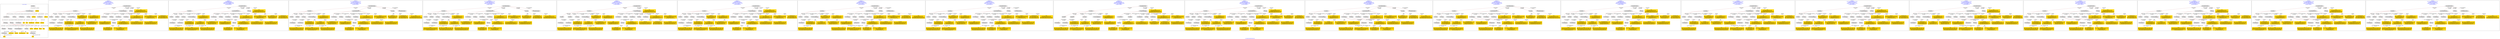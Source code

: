 digraph n0 {
fontcolor="blue"
remincross="true"
label="s15-s-detroit-institute-of-art.json"
subgraph cluster_0 {
label="1-correct model"
n2[style="filled",color="white",fillcolor="lightgray",label="E12_Production1"];
n3[style="filled",color="white",fillcolor="lightgray",label="E21_Person1"];
n4[style="filled",color="white",fillcolor="lightgray",label="E55_Type1"];
n5[style="filled",color="white",fillcolor="lightgray",label="E52_Time-Span3"];
n6[style="filled",color="white",fillcolor="lightgray",label="E69_Death1"];
n7[style="filled",color="white",fillcolor="lightgray",label="E74_Group1"];
n8[style="filled",color="white",fillcolor="lightgray",label="E82_Actor_Appellation1"];
n9[style="filled",color="white",fillcolor="lightgray",label="E67_Birth1"];
n10[shape="plaintext",style="filled",fillcolor="gold",label="artist_uri"];
n11[style="filled",color="white",fillcolor="lightgray",label="E22_Man-Made_Object1"];
n12[style="filled",color="white",fillcolor="lightgray",label="E35_Title1"];
n13[style="filled",color="white",fillcolor="lightgray",label="E8_Acquisition1"];
n14[style="filled",color="white",fillcolor="lightgray",label="E55_Type2"];
n15[shape="plaintext",style="filled",fillcolor="gold",label="provenance"];
n16[style="filled",color="white",fillcolor="lightgray",label="E54_Dimension1"];
n17[shape="plaintext",style="filled",fillcolor="gold",label="object_uri"];
n18[shape="plaintext",style="filled",fillcolor="gold",label="title"];
n19[style="filled",color="white",fillcolor="lightgray",label="E38_Image1"];
n20[shape="plaintext",style="filled",fillcolor="gold",label="imageURL"];
n21[style="filled",color="white",fillcolor="lightgray",label="E52_Time-Span1"];
n22[shape="plaintext",style="filled",fillcolor="gold",label="birth"];
n23[style="filled",color="white",fillcolor="lightgray",label="E52_Time-Span2"];
n24[shape="plaintext",style="filled",fillcolor="gold",label="death"];
n25[shape="plaintext",style="filled",fillcolor="gold",label="date"];
n26[shape="plaintext",style="filled",fillcolor="gold",label="dimensions"];
n27[shape="plaintext",style="filled",fillcolor="gold",label="medium_URI"];
n28[shape="plaintext",style="filled",fillcolor="gold",label="medium"];
n29[shape="plaintext",style="filled",fillcolor="gold",label="classification_URI"];
n30[shape="plaintext",style="filled",fillcolor="gold",label="classification"];
n31[shape="plaintext",style="filled",fillcolor="gold",label="nationality_URI"];
n32[shape="plaintext",style="filled",fillcolor="gold",label="nationality"];
n33[shape="plaintext",style="filled",fillcolor="gold",label="artist_appellation_uri"];
n34[shape="plaintext",style="filled",fillcolor="gold",label="name"];
n35[shape="plaintext",style="filled",fillcolor="gold",label="credit"];
}
subgraph cluster_1 {
label="candidate 0\nlink coherence:0.84375\nnode coherence:0.9\nconfidence:0.471775176048635\nmapping score:0.5128139475717672\ncost:130.99896\n-precision:0.66-recall:0.64"
n37[style="filled",color="white",fillcolor="lightgray",label="E12_Production1"];
n38[style="filled",color="white",fillcolor="lightgray",label="E55_Type1"];
n39[style="filled",color="white",fillcolor="lightgray",label="E21_Person1"];
n40[style="filled",color="white",fillcolor="lightgray",label="E67_Birth1"];
n41[style="filled",color="white",fillcolor="lightgray",label="E69_Death1"];
n42[style="filled",color="white",fillcolor="lightgray",label="E74_Group1"];
n43[style="filled",color="white",fillcolor="lightgray",label="E82_Actor_Appellation1"];
n44[style="filled",color="white",fillcolor="lightgray",label="E22_Man-Made_Object1"];
n45[style="filled",color="white",fillcolor="lightgray",label="E38_Image1"];
n46[style="filled",color="white",fillcolor="lightgray",label="E54_Dimension1"];
n47[style="filled",color="white",fillcolor="lightgray",label="E8_Acquisition1"];
n48[style="filled",color="white",fillcolor="lightgray",label="E33_Linguistic_Object2"];
n49[style="filled",color="white",fillcolor="lightgray",label="E55_Type2"];
n50[style="filled",color="white",fillcolor="lightgray",label="E52_Time-Span1"];
n51[style="filled",color="white",fillcolor="lightgray",label="E52_Time-Span3"];
n52[shape="plaintext",style="filled",fillcolor="gold",label="title\n[E22_Man-Made_Object,P3_has_note,0.282]\n[E35_Title,label,0.28]\n[E73_Information_Object,P3_has_note,0.24]\n[E33_Linguistic_Object,P3_has_note,0.197]"];
n53[shape="plaintext",style="filled",fillcolor="gold",label="object_uri\n[E22_Man-Made_Object,classLink,0.831]\n[E22_Man-Made_Object,P3_has_note,0.062]\n[E35_Title,label,0.054]\n[E30_Right,P3_has_note,0.053]"];
n54[shape="plaintext",style="filled",fillcolor="gold",label="birth\n[E52_Time-Span,P82a_begin_of_the_begin,0.515]\n[E52_Time-Span,P82_at_some_time_within,0.367]\n[E52_Time-Span,P82b_end_of_the_end,0.059]\n[E33_Linguistic_Object,P3_has_note,0.058]"];
n55[shape="plaintext",style="filled",fillcolor="gold",label="nationality_URI\n[E74_Group,classLink,0.672]\n[E55_Type,classLink,0.202]\n[E57_Material,classLink,0.098]\n[E74_Group,label,0.028]"];
n56[shape="plaintext",style="filled",fillcolor="gold",label="date\n[E52_Time-Span,P82_at_some_time_within,0.415]\n[E52_Time-Span,P82a_begin_of_the_begin,0.398]\n[E52_Time-Span,P82b_end_of_the_end,0.133]\n[E33_Linguistic_Object,P3_has_note,0.054]"];
n57[shape="plaintext",style="filled",fillcolor="gold",label="credit\n[E30_Right,P3_has_note,0.446]\n[E8_Acquisition,P3_has_note,0.37]\n[E33_Linguistic_Object,P3_has_note,0.092]\n[E22_Man-Made_Object,P3_has_note,0.092]"];
n58[shape="plaintext",style="filled",fillcolor="gold",label="medium_URI\n[E55_Type,classLink,0.409]\n[E57_Material,classLink,0.406]\n[E74_Group,classLink,0.185]\n[E55_Type,label,0.0]"];
n59[shape="plaintext",style="filled",fillcolor="gold",label="medium\n[E29_Design_or_Procedure,P3_has_note,0.342]\n[E57_Material,label,0.284]\n[E55_Type,label,0.233]\n[E57_Material,classLink,0.141]"];
n60[shape="plaintext",style="filled",fillcolor="gold",label="classification_URI\n[E55_Type,classLink,0.625]\n[E74_Group,classLink,0.198]\n[E57_Material,classLink,0.163]\n[E31_Document,classLink,0.014]"];
n61[shape="plaintext",style="filled",fillcolor="gold",label="imageURL\n[E38_Image,classLink,0.575]\n[E78_Collection,classLink,0.174]\n[E22_Man-Made_Object,classLink,0.149]\n[E21_Person,classLink,0.102]"];
n62[shape="plaintext",style="filled",fillcolor="gold",label="dimensions\n[E54_Dimension,P3_has_note,0.671]\n[E22_Man-Made_Object,P3_has_note,0.122]\n[E22_Man-Made_Object,classLink,0.111]\n[E34_Inscription,P3_has_note,0.096]"];
n63[shape="plaintext",style="filled",fillcolor="gold",label="provenance\n[E33_Linguistic_Object,P3_has_note,0.259]\n[E22_Man-Made_Object,P3_has_note,0.256]\n[E8_Acquisition,P3_has_note,0.254]\n[E73_Information_Object,P3_has_note,0.231]"];
n64[shape="plaintext",style="filled",fillcolor="gold",label="nationality\n[E74_Group,label,0.495]\n[E74_Group,classLink,0.289]\n[E55_Type,label,0.126]\n[E8_Acquisition,P3_has_note,0.09]"];
n65[shape="plaintext",style="filled",fillcolor="gold",label="classification\n[E31_Document,classLink,0.313]\n[E21_Person,P3_has_note,0.313]\n[E55_Type,classLink,0.187]\n[E55_Type,label,0.187]"];
n66[shape="plaintext",style="filled",fillcolor="gold",label="artist_appellation_uri\n[E82_Actor_Appellation,classLink,0.866]\n[E21_Person,classLink,0.071]\n[E39_Actor,classLink,0.048]\n[E30_Right,P3_has_note,0.015]"];
n67[shape="plaintext",style="filled",fillcolor="gold",label="artist_uri\n[E21_Person,classLink,0.392]\n[E82_Actor_Appellation,classLink,0.273]\n[E39_Actor,classLink,0.257]\n[E30_Right,P3_has_note,0.079]"];
n68[shape="plaintext",style="filled",fillcolor="gold",label="name\n[E82_Actor_Appellation,label,0.525]\n[E22_Man-Made_Object,classLink,0.184]\n[E30_Right,P3_has_note,0.154]\n[E8_Acquisition,P3_has_note,0.137]"];
n69[shape="plaintext",style="filled",fillcolor="gold",label="death\n[E52_Time-Span,P82b_end_of_the_end,0.402]\n[E52_Time-Span,P82_at_some_time_within,0.327]\n[E52_Time-Span,P82a_begin_of_the_begin,0.231]\n[E52_Time-Span,label,0.041]"];
}
subgraph cluster_2 {
label="candidate 1\nlink coherence:0.84375\nnode coherence:0.9\nconfidence:0.46472830348797944\nmapping score:0.5104649900515488\ncost:130.99896\n-precision:0.69-recall:0.67"
n71[style="filled",color="white",fillcolor="lightgray",label="E12_Production1"];
n72[style="filled",color="white",fillcolor="lightgray",label="E55_Type1"];
n73[style="filled",color="white",fillcolor="lightgray",label="E21_Person1"];
n74[style="filled",color="white",fillcolor="lightgray",label="E67_Birth1"];
n75[style="filled",color="white",fillcolor="lightgray",label="E69_Death1"];
n76[style="filled",color="white",fillcolor="lightgray",label="E74_Group1"];
n77[style="filled",color="white",fillcolor="lightgray",label="E82_Actor_Appellation1"];
n78[style="filled",color="white",fillcolor="lightgray",label="E22_Man-Made_Object1"];
n79[style="filled",color="white",fillcolor="lightgray",label="E38_Image1"];
n80[style="filled",color="white",fillcolor="lightgray",label="E54_Dimension1"];
n81[style="filled",color="white",fillcolor="lightgray",label="E8_Acquisition1"];
n82[style="filled",color="white",fillcolor="lightgray",label="E33_Linguistic_Object2"];
n83[style="filled",color="white",fillcolor="lightgray",label="E55_Type2"];
n84[style="filled",color="white",fillcolor="lightgray",label="E52_Time-Span1"];
n85[style="filled",color="white",fillcolor="lightgray",label="E52_Time-Span3"];
n86[shape="plaintext",style="filled",fillcolor="gold",label="title\n[E22_Man-Made_Object,P3_has_note,0.282]\n[E35_Title,label,0.28]\n[E73_Information_Object,P3_has_note,0.24]\n[E33_Linguistic_Object,P3_has_note,0.197]"];
n87[shape="plaintext",style="filled",fillcolor="gold",label="object_uri\n[E22_Man-Made_Object,classLink,0.831]\n[E22_Man-Made_Object,P3_has_note,0.062]\n[E35_Title,label,0.054]\n[E30_Right,P3_has_note,0.053]"];
n88[shape="plaintext",style="filled",fillcolor="gold",label="birth\n[E52_Time-Span,P82a_begin_of_the_begin,0.515]\n[E52_Time-Span,P82_at_some_time_within,0.367]\n[E52_Time-Span,P82b_end_of_the_end,0.059]\n[E33_Linguistic_Object,P3_has_note,0.058]"];
n89[shape="plaintext",style="filled",fillcolor="gold",label="nationality_URI\n[E74_Group,classLink,0.672]\n[E55_Type,classLink,0.202]\n[E57_Material,classLink,0.098]\n[E74_Group,label,0.028]"];
n90[shape="plaintext",style="filled",fillcolor="gold",label="date\n[E52_Time-Span,P82_at_some_time_within,0.415]\n[E52_Time-Span,P82a_begin_of_the_begin,0.398]\n[E52_Time-Span,P82b_end_of_the_end,0.133]\n[E33_Linguistic_Object,P3_has_note,0.054]"];
n91[shape="plaintext",style="filled",fillcolor="gold",label="credit\n[E30_Right,P3_has_note,0.446]\n[E8_Acquisition,P3_has_note,0.37]\n[E33_Linguistic_Object,P3_has_note,0.092]\n[E22_Man-Made_Object,P3_has_note,0.092]"];
n92[shape="plaintext",style="filled",fillcolor="gold",label="medium_URI\n[E55_Type,classLink,0.409]\n[E57_Material,classLink,0.406]\n[E74_Group,classLink,0.185]\n[E55_Type,label,0.0]"];
n93[shape="plaintext",style="filled",fillcolor="gold",label="classification\n[E31_Document,classLink,0.313]\n[E21_Person,P3_has_note,0.313]\n[E55_Type,classLink,0.187]\n[E55_Type,label,0.187]"];
n94[shape="plaintext",style="filled",fillcolor="gold",label="medium\n[E29_Design_or_Procedure,P3_has_note,0.342]\n[E57_Material,label,0.284]\n[E55_Type,label,0.233]\n[E57_Material,classLink,0.141]"];
n95[shape="plaintext",style="filled",fillcolor="gold",label="classification_URI\n[E55_Type,classLink,0.625]\n[E74_Group,classLink,0.198]\n[E57_Material,classLink,0.163]\n[E31_Document,classLink,0.014]"];
n96[shape="plaintext",style="filled",fillcolor="gold",label="imageURL\n[E38_Image,classLink,0.575]\n[E78_Collection,classLink,0.174]\n[E22_Man-Made_Object,classLink,0.149]\n[E21_Person,classLink,0.102]"];
n97[shape="plaintext",style="filled",fillcolor="gold",label="dimensions\n[E54_Dimension,P3_has_note,0.671]\n[E22_Man-Made_Object,P3_has_note,0.122]\n[E22_Man-Made_Object,classLink,0.111]\n[E34_Inscription,P3_has_note,0.096]"];
n98[shape="plaintext",style="filled",fillcolor="gold",label="provenance\n[E33_Linguistic_Object,P3_has_note,0.259]\n[E22_Man-Made_Object,P3_has_note,0.256]\n[E8_Acquisition,P3_has_note,0.254]\n[E73_Information_Object,P3_has_note,0.231]"];
n99[shape="plaintext",style="filled",fillcolor="gold",label="nationality\n[E74_Group,label,0.495]\n[E74_Group,classLink,0.289]\n[E55_Type,label,0.126]\n[E8_Acquisition,P3_has_note,0.09]"];
n100[shape="plaintext",style="filled",fillcolor="gold",label="artist_appellation_uri\n[E82_Actor_Appellation,classLink,0.866]\n[E21_Person,classLink,0.071]\n[E39_Actor,classLink,0.048]\n[E30_Right,P3_has_note,0.015]"];
n101[shape="plaintext",style="filled",fillcolor="gold",label="artist_uri\n[E21_Person,classLink,0.392]\n[E82_Actor_Appellation,classLink,0.273]\n[E39_Actor,classLink,0.257]\n[E30_Right,P3_has_note,0.079]"];
n102[shape="plaintext",style="filled",fillcolor="gold",label="name\n[E82_Actor_Appellation,label,0.525]\n[E22_Man-Made_Object,classLink,0.184]\n[E30_Right,P3_has_note,0.154]\n[E8_Acquisition,P3_has_note,0.137]"];
n103[shape="plaintext",style="filled",fillcolor="gold",label="death\n[E52_Time-Span,P82b_end_of_the_end,0.402]\n[E52_Time-Span,P82_at_some_time_within,0.327]\n[E52_Time-Span,P82a_begin_of_the_begin,0.231]\n[E52_Time-Span,label,0.041]"];
}
subgraph cluster_3 {
label="candidate 10\nlink coherence:0.8181818181818182\nnode coherence:0.9\nconfidence:0.46472830348797944\nmapping score:0.5104649900515488\ncost:230.99896\n-precision:0.67-recall:0.67"
n105[style="filled",color="white",fillcolor="lightgray",label="E12_Production1"];
n106[style="filled",color="white",fillcolor="lightgray",label="E55_Type1"];
n107[style="filled",color="white",fillcolor="lightgray",label="E21_Person1"];
n108[style="filled",color="white",fillcolor="lightgray",label="E67_Birth1"];
n109[style="filled",color="white",fillcolor="lightgray",label="E69_Death1"];
n110[style="filled",color="white",fillcolor="lightgray",label="E74_Group1"];
n111[style="filled",color="white",fillcolor="lightgray",label="E82_Actor_Appellation1"];
n112[style="filled",color="white",fillcolor="lightgray",label="E22_Man-Made_Object1"];
n113[style="filled",color="white",fillcolor="lightgray",label="E38_Image1"];
n114[style="filled",color="white",fillcolor="lightgray",label="E54_Dimension1"];
n115[style="filled",color="white",fillcolor="lightgray",label="E8_Acquisition1"];
n116[style="filled",color="white",fillcolor="lightgray",label="E33_Linguistic_Object2"];
n117[style="filled",color="white",fillcolor="lightgray",label="E55_Type2"];
n118[style="filled",color="white",fillcolor="lightgray",label="E52_Time-Span1"];
n119[style="filled",color="white",fillcolor="lightgray",label="E52_Time-Span3"];
n120[style="filled",color="white",fillcolor="lightgray",label="E33_Linguistic_Object1"];
n121[shape="plaintext",style="filled",fillcolor="gold",label="title\n[E22_Man-Made_Object,P3_has_note,0.282]\n[E35_Title,label,0.28]\n[E73_Information_Object,P3_has_note,0.24]\n[E33_Linguistic_Object,P3_has_note,0.197]"];
n122[shape="plaintext",style="filled",fillcolor="gold",label="object_uri\n[E22_Man-Made_Object,classLink,0.831]\n[E22_Man-Made_Object,P3_has_note,0.062]\n[E35_Title,label,0.054]\n[E30_Right,P3_has_note,0.053]"];
n123[shape="plaintext",style="filled",fillcolor="gold",label="birth\n[E52_Time-Span,P82a_begin_of_the_begin,0.515]\n[E52_Time-Span,P82_at_some_time_within,0.367]\n[E52_Time-Span,P82b_end_of_the_end,0.059]\n[E33_Linguistic_Object,P3_has_note,0.058]"];
n124[shape="plaintext",style="filled",fillcolor="gold",label="credit\n[E30_Right,P3_has_note,0.446]\n[E8_Acquisition,P3_has_note,0.37]\n[E33_Linguistic_Object,P3_has_note,0.092]\n[E22_Man-Made_Object,P3_has_note,0.092]"];
n125[shape="plaintext",style="filled",fillcolor="gold",label="nationality_URI\n[E74_Group,classLink,0.672]\n[E55_Type,classLink,0.202]\n[E57_Material,classLink,0.098]\n[E74_Group,label,0.028]"];
n126[shape="plaintext",style="filled",fillcolor="gold",label="date\n[E52_Time-Span,P82_at_some_time_within,0.415]\n[E52_Time-Span,P82a_begin_of_the_begin,0.398]\n[E52_Time-Span,P82b_end_of_the_end,0.133]\n[E33_Linguistic_Object,P3_has_note,0.054]"];
n127[shape="plaintext",style="filled",fillcolor="gold",label="medium_URI\n[E55_Type,classLink,0.409]\n[E57_Material,classLink,0.406]\n[E74_Group,classLink,0.185]\n[E55_Type,label,0.0]"];
n128[shape="plaintext",style="filled",fillcolor="gold",label="classification\n[E31_Document,classLink,0.313]\n[E21_Person,P3_has_note,0.313]\n[E55_Type,classLink,0.187]\n[E55_Type,label,0.187]"];
n129[shape="plaintext",style="filled",fillcolor="gold",label="medium\n[E29_Design_or_Procedure,P3_has_note,0.342]\n[E57_Material,label,0.284]\n[E55_Type,label,0.233]\n[E57_Material,classLink,0.141]"];
n130[shape="plaintext",style="filled",fillcolor="gold",label="classification_URI\n[E55_Type,classLink,0.625]\n[E74_Group,classLink,0.198]\n[E57_Material,classLink,0.163]\n[E31_Document,classLink,0.014]"];
n131[shape="plaintext",style="filled",fillcolor="gold",label="imageURL\n[E38_Image,classLink,0.575]\n[E78_Collection,classLink,0.174]\n[E22_Man-Made_Object,classLink,0.149]\n[E21_Person,classLink,0.102]"];
n132[shape="plaintext",style="filled",fillcolor="gold",label="dimensions\n[E54_Dimension,P3_has_note,0.671]\n[E22_Man-Made_Object,P3_has_note,0.122]\n[E22_Man-Made_Object,classLink,0.111]\n[E34_Inscription,P3_has_note,0.096]"];
n133[shape="plaintext",style="filled",fillcolor="gold",label="provenance\n[E33_Linguistic_Object,P3_has_note,0.259]\n[E22_Man-Made_Object,P3_has_note,0.256]\n[E8_Acquisition,P3_has_note,0.254]\n[E73_Information_Object,P3_has_note,0.231]"];
n134[shape="plaintext",style="filled",fillcolor="gold",label="nationality\n[E74_Group,label,0.495]\n[E74_Group,classLink,0.289]\n[E55_Type,label,0.126]\n[E8_Acquisition,P3_has_note,0.09]"];
n135[shape="plaintext",style="filled",fillcolor="gold",label="artist_appellation_uri\n[E82_Actor_Appellation,classLink,0.866]\n[E21_Person,classLink,0.071]\n[E39_Actor,classLink,0.048]\n[E30_Right,P3_has_note,0.015]"];
n136[shape="plaintext",style="filled",fillcolor="gold",label="artist_uri\n[E21_Person,classLink,0.392]\n[E82_Actor_Appellation,classLink,0.273]\n[E39_Actor,classLink,0.257]\n[E30_Right,P3_has_note,0.079]"];
n137[shape="plaintext",style="filled",fillcolor="gold",label="name\n[E82_Actor_Appellation,label,0.525]\n[E22_Man-Made_Object,classLink,0.184]\n[E30_Right,P3_has_note,0.154]\n[E8_Acquisition,P3_has_note,0.137]"];
n138[shape="plaintext",style="filled",fillcolor="gold",label="death\n[E52_Time-Span,P82b_end_of_the_end,0.402]\n[E52_Time-Span,P82_at_some_time_within,0.327]\n[E52_Time-Span,P82a_begin_of_the_begin,0.231]\n[E52_Time-Span,label,0.041]"];
}
subgraph cluster_4 {
label="candidate 11\nlink coherence:0.8181818181818182\nnode coherence:0.9\nconfidence:0.4606758160813887\nmapping score:0.5091141609160185\ncost:230.99896\n-precision:0.7-recall:0.7"
n140[style="filled",color="white",fillcolor="lightgray",label="E12_Production1"];
n141[style="filled",color="white",fillcolor="lightgray",label="E55_Type1"];
n142[style="filled",color="white",fillcolor="lightgray",label="E21_Person1"];
n143[style="filled",color="white",fillcolor="lightgray",label="E67_Birth1"];
n144[style="filled",color="white",fillcolor="lightgray",label="E69_Death1"];
n145[style="filled",color="white",fillcolor="lightgray",label="E74_Group1"];
n146[style="filled",color="white",fillcolor="lightgray",label="E82_Actor_Appellation1"];
n147[style="filled",color="white",fillcolor="lightgray",label="E22_Man-Made_Object1"];
n148[style="filled",color="white",fillcolor="lightgray",label="E38_Image1"];
n149[style="filled",color="white",fillcolor="lightgray",label="E54_Dimension1"];
n150[style="filled",color="white",fillcolor="lightgray",label="E8_Acquisition1"];
n151[style="filled",color="white",fillcolor="lightgray",label="E33_Linguistic_Object2"];
n152[style="filled",color="white",fillcolor="lightgray",label="E55_Type2"];
n153[style="filled",color="white",fillcolor="lightgray",label="E52_Time-Span1"];
n154[style="filled",color="white",fillcolor="lightgray",label="E52_Time-Span3"];
n155[style="filled",color="white",fillcolor="lightgray",label="E33_Linguistic_Object1"];
n156[shape="plaintext",style="filled",fillcolor="gold",label="title\n[E22_Man-Made_Object,P3_has_note,0.282]\n[E35_Title,label,0.28]\n[E73_Information_Object,P3_has_note,0.24]\n[E33_Linguistic_Object,P3_has_note,0.197]"];
n157[shape="plaintext",style="filled",fillcolor="gold",label="object_uri\n[E22_Man-Made_Object,classLink,0.831]\n[E22_Man-Made_Object,P3_has_note,0.062]\n[E35_Title,label,0.054]\n[E30_Right,P3_has_note,0.053]"];
n158[shape="plaintext",style="filled",fillcolor="gold",label="credit\n[E30_Right,P3_has_note,0.446]\n[E8_Acquisition,P3_has_note,0.37]\n[E33_Linguistic_Object,P3_has_note,0.092]\n[E22_Man-Made_Object,P3_has_note,0.092]"];
n159[shape="plaintext",style="filled",fillcolor="gold",label="nationality_URI\n[E74_Group,classLink,0.672]\n[E55_Type,classLink,0.202]\n[E57_Material,classLink,0.098]\n[E74_Group,label,0.028]"];
n160[shape="plaintext",style="filled",fillcolor="gold",label="date\n[E52_Time-Span,P82_at_some_time_within,0.415]\n[E52_Time-Span,P82a_begin_of_the_begin,0.398]\n[E52_Time-Span,P82b_end_of_the_end,0.133]\n[E33_Linguistic_Object,P3_has_note,0.054]"];
n161[shape="plaintext",style="filled",fillcolor="gold",label="medium_URI\n[E55_Type,classLink,0.409]\n[E57_Material,classLink,0.406]\n[E74_Group,classLink,0.185]\n[E55_Type,label,0.0]"];
n162[shape="plaintext",style="filled",fillcolor="gold",label="classification\n[E31_Document,classLink,0.313]\n[E21_Person,P3_has_note,0.313]\n[E55_Type,classLink,0.187]\n[E55_Type,label,0.187]"];
n163[shape="plaintext",style="filled",fillcolor="gold",label="medium\n[E29_Design_or_Procedure,P3_has_note,0.342]\n[E57_Material,label,0.284]\n[E55_Type,label,0.233]\n[E57_Material,classLink,0.141]"];
n164[shape="plaintext",style="filled",fillcolor="gold",label="classification_URI\n[E55_Type,classLink,0.625]\n[E74_Group,classLink,0.198]\n[E57_Material,classLink,0.163]\n[E31_Document,classLink,0.014]"];
n165[shape="plaintext",style="filled",fillcolor="gold",label="imageURL\n[E38_Image,classLink,0.575]\n[E78_Collection,classLink,0.174]\n[E22_Man-Made_Object,classLink,0.149]\n[E21_Person,classLink,0.102]"];
n166[shape="plaintext",style="filled",fillcolor="gold",label="dimensions\n[E54_Dimension,P3_has_note,0.671]\n[E22_Man-Made_Object,P3_has_note,0.122]\n[E22_Man-Made_Object,classLink,0.111]\n[E34_Inscription,P3_has_note,0.096]"];
n167[shape="plaintext",style="filled",fillcolor="gold",label="provenance\n[E33_Linguistic_Object,P3_has_note,0.259]\n[E22_Man-Made_Object,P3_has_note,0.256]\n[E8_Acquisition,P3_has_note,0.254]\n[E73_Information_Object,P3_has_note,0.231]"];
n168[shape="plaintext",style="filled",fillcolor="gold",label="nationality\n[E74_Group,label,0.495]\n[E74_Group,classLink,0.289]\n[E55_Type,label,0.126]\n[E8_Acquisition,P3_has_note,0.09]"];
n169[shape="plaintext",style="filled",fillcolor="gold",label="artist_appellation_uri\n[E82_Actor_Appellation,classLink,0.866]\n[E21_Person,classLink,0.071]\n[E39_Actor,classLink,0.048]\n[E30_Right,P3_has_note,0.015]"];
n170[shape="plaintext",style="filled",fillcolor="gold",label="death\n[E52_Time-Span,P82b_end_of_the_end,0.402]\n[E52_Time-Span,P82_at_some_time_within,0.327]\n[E52_Time-Span,P82a_begin_of_the_begin,0.231]\n[E52_Time-Span,label,0.041]"];
n171[shape="plaintext",style="filled",fillcolor="gold",label="artist_uri\n[E21_Person,classLink,0.392]\n[E82_Actor_Appellation,classLink,0.273]\n[E39_Actor,classLink,0.257]\n[E30_Right,P3_has_note,0.079]"];
n172[shape="plaintext",style="filled",fillcolor="gold",label="name\n[E82_Actor_Appellation,label,0.525]\n[E22_Man-Made_Object,classLink,0.184]\n[E30_Right,P3_has_note,0.154]\n[E8_Acquisition,P3_has_note,0.137]"];
n173[shape="plaintext",style="filled",fillcolor="gold",label="birth\n[E52_Time-Span,P82a_begin_of_the_begin,0.515]\n[E52_Time-Span,P82_at_some_time_within,0.367]\n[E52_Time-Span,P82b_end_of_the_end,0.059]\n[E33_Linguistic_Object,P3_has_note,0.058]"];
}
subgraph cluster_5 {
label="candidate 12\nlink coherence:0.8125\nnode coherence:0.9\nconfidence:0.471775176048635\nmapping score:0.5128139475717672\ncost:130.99896\n-precision:0.69-recall:0.67"
n175[style="filled",color="white",fillcolor="lightgray",label="E12_Production1"];
n176[style="filled",color="white",fillcolor="lightgray",label="E55_Type1"];
n177[style="filled",color="white",fillcolor="lightgray",label="E21_Person1"];
n178[style="filled",color="white",fillcolor="lightgray",label="E67_Birth1"];
n179[style="filled",color="white",fillcolor="lightgray",label="E69_Death1"];
n180[style="filled",color="white",fillcolor="lightgray",label="E74_Group1"];
n181[style="filled",color="white",fillcolor="lightgray",label="E82_Actor_Appellation1"];
n182[style="filled",color="white",fillcolor="lightgray",label="E22_Man-Made_Object1"];
n183[style="filled",color="white",fillcolor="lightgray",label="E38_Image1"];
n184[style="filled",color="white",fillcolor="lightgray",label="E54_Dimension1"];
n185[style="filled",color="white",fillcolor="lightgray",label="E55_Type2"];
n186[style="filled",color="white",fillcolor="lightgray",label="E8_Acquisition1"];
n187[style="filled",color="white",fillcolor="lightgray",label="E33_Linguistic_Object1"];
n188[style="filled",color="white",fillcolor="lightgray",label="E52_Time-Span1"];
n189[style="filled",color="white",fillcolor="lightgray",label="E52_Time-Span3"];
n190[shape="plaintext",style="filled",fillcolor="gold",label="title\n[E22_Man-Made_Object,P3_has_note,0.282]\n[E35_Title,label,0.28]\n[E73_Information_Object,P3_has_note,0.24]\n[E33_Linguistic_Object,P3_has_note,0.197]"];
n191[shape="plaintext",style="filled",fillcolor="gold",label="object_uri\n[E22_Man-Made_Object,classLink,0.831]\n[E22_Man-Made_Object,P3_has_note,0.062]\n[E35_Title,label,0.054]\n[E30_Right,P3_has_note,0.053]"];
n192[shape="plaintext",style="filled",fillcolor="gold",label="birth\n[E52_Time-Span,P82a_begin_of_the_begin,0.515]\n[E52_Time-Span,P82_at_some_time_within,0.367]\n[E52_Time-Span,P82b_end_of_the_end,0.059]\n[E33_Linguistic_Object,P3_has_note,0.058]"];
n193[shape="plaintext",style="filled",fillcolor="gold",label="credit\n[E30_Right,P3_has_note,0.446]\n[E8_Acquisition,P3_has_note,0.37]\n[E33_Linguistic_Object,P3_has_note,0.092]\n[E22_Man-Made_Object,P3_has_note,0.092]"];
n194[shape="plaintext",style="filled",fillcolor="gold",label="nationality_URI\n[E74_Group,classLink,0.672]\n[E55_Type,classLink,0.202]\n[E57_Material,classLink,0.098]\n[E74_Group,label,0.028]"];
n195[shape="plaintext",style="filled",fillcolor="gold",label="date\n[E52_Time-Span,P82_at_some_time_within,0.415]\n[E52_Time-Span,P82a_begin_of_the_begin,0.398]\n[E52_Time-Span,P82b_end_of_the_end,0.133]\n[E33_Linguistic_Object,P3_has_note,0.054]"];
n196[shape="plaintext",style="filled",fillcolor="gold",label="medium_URI\n[E55_Type,classLink,0.409]\n[E57_Material,classLink,0.406]\n[E74_Group,classLink,0.185]\n[E55_Type,label,0.0]"];
n197[shape="plaintext",style="filled",fillcolor="gold",label="medium\n[E29_Design_or_Procedure,P3_has_note,0.342]\n[E57_Material,label,0.284]\n[E55_Type,label,0.233]\n[E57_Material,classLink,0.141]"];
n198[shape="plaintext",style="filled",fillcolor="gold",label="classification_URI\n[E55_Type,classLink,0.625]\n[E74_Group,classLink,0.198]\n[E57_Material,classLink,0.163]\n[E31_Document,classLink,0.014]"];
n199[shape="plaintext",style="filled",fillcolor="gold",label="imageURL\n[E38_Image,classLink,0.575]\n[E78_Collection,classLink,0.174]\n[E22_Man-Made_Object,classLink,0.149]\n[E21_Person,classLink,0.102]"];
n200[shape="plaintext",style="filled",fillcolor="gold",label="dimensions\n[E54_Dimension,P3_has_note,0.671]\n[E22_Man-Made_Object,P3_has_note,0.122]\n[E22_Man-Made_Object,classLink,0.111]\n[E34_Inscription,P3_has_note,0.096]"];
n201[shape="plaintext",style="filled",fillcolor="gold",label="provenance\n[E33_Linguistic_Object,P3_has_note,0.259]\n[E22_Man-Made_Object,P3_has_note,0.256]\n[E8_Acquisition,P3_has_note,0.254]\n[E73_Information_Object,P3_has_note,0.231]"];
n202[shape="plaintext",style="filled",fillcolor="gold",label="nationality\n[E74_Group,label,0.495]\n[E74_Group,classLink,0.289]\n[E55_Type,label,0.126]\n[E8_Acquisition,P3_has_note,0.09]"];
n203[shape="plaintext",style="filled",fillcolor="gold",label="classification\n[E31_Document,classLink,0.313]\n[E21_Person,P3_has_note,0.313]\n[E55_Type,classLink,0.187]\n[E55_Type,label,0.187]"];
n204[shape="plaintext",style="filled",fillcolor="gold",label="artist_appellation_uri\n[E82_Actor_Appellation,classLink,0.866]\n[E21_Person,classLink,0.071]\n[E39_Actor,classLink,0.048]\n[E30_Right,P3_has_note,0.015]"];
n205[shape="plaintext",style="filled",fillcolor="gold",label="artist_uri\n[E21_Person,classLink,0.392]\n[E82_Actor_Appellation,classLink,0.273]\n[E39_Actor,classLink,0.257]\n[E30_Right,P3_has_note,0.079]"];
n206[shape="plaintext",style="filled",fillcolor="gold",label="name\n[E82_Actor_Appellation,label,0.525]\n[E22_Man-Made_Object,classLink,0.184]\n[E30_Right,P3_has_note,0.154]\n[E8_Acquisition,P3_has_note,0.137]"];
n207[shape="plaintext",style="filled",fillcolor="gold",label="death\n[E52_Time-Span,P82b_end_of_the_end,0.402]\n[E52_Time-Span,P82_at_some_time_within,0.327]\n[E52_Time-Span,P82a_begin_of_the_begin,0.231]\n[E52_Time-Span,label,0.041]"];
}
subgraph cluster_6 {
label="candidate 13\nlink coherence:0.8125\nnode coherence:0.9\nconfidence:0.471775176048635\nmapping score:0.5128139475717672\ncost:130.99899\n-precision:0.66-recall:0.64"
n209[style="filled",color="white",fillcolor="lightgray",label="E12_Production1"];
n210[style="filled",color="white",fillcolor="lightgray",label="E55_Type1"];
n211[style="filled",color="white",fillcolor="lightgray",label="E21_Person1"];
n212[style="filled",color="white",fillcolor="lightgray",label="E67_Birth1"];
n213[style="filled",color="white",fillcolor="lightgray",label="E69_Death1"];
n214[style="filled",color="white",fillcolor="lightgray",label="E74_Group1"];
n215[style="filled",color="white",fillcolor="lightgray",label="E82_Actor_Appellation1"];
n216[style="filled",color="white",fillcolor="lightgray",label="E22_Man-Made_Object1"];
n217[style="filled",color="white",fillcolor="lightgray",label="E38_Image1"];
n218[style="filled",color="white",fillcolor="lightgray",label="E54_Dimension1"];
n219[style="filled",color="white",fillcolor="lightgray",label="E8_Acquisition1"];
n220[style="filled",color="white",fillcolor="lightgray",label="E33_Linguistic_Object1"];
n221[style="filled",color="white",fillcolor="lightgray",label="E55_Type2"];
n222[style="filled",color="white",fillcolor="lightgray",label="E52_Time-Span1"];
n223[style="filled",color="white",fillcolor="lightgray",label="E52_Time-Span3"];
n224[shape="plaintext",style="filled",fillcolor="gold",label="title\n[E22_Man-Made_Object,P3_has_note,0.282]\n[E35_Title,label,0.28]\n[E73_Information_Object,P3_has_note,0.24]\n[E33_Linguistic_Object,P3_has_note,0.197]"];
n225[shape="plaintext",style="filled",fillcolor="gold",label="object_uri\n[E22_Man-Made_Object,classLink,0.831]\n[E22_Man-Made_Object,P3_has_note,0.062]\n[E35_Title,label,0.054]\n[E30_Right,P3_has_note,0.053]"];
n226[shape="plaintext",style="filled",fillcolor="gold",label="birth\n[E52_Time-Span,P82a_begin_of_the_begin,0.515]\n[E52_Time-Span,P82_at_some_time_within,0.367]\n[E52_Time-Span,P82b_end_of_the_end,0.059]\n[E33_Linguistic_Object,P3_has_note,0.058]"];
n227[shape="plaintext",style="filled",fillcolor="gold",label="credit\n[E30_Right,P3_has_note,0.446]\n[E8_Acquisition,P3_has_note,0.37]\n[E33_Linguistic_Object,P3_has_note,0.092]\n[E22_Man-Made_Object,P3_has_note,0.092]"];
n228[shape="plaintext",style="filled",fillcolor="gold",label="nationality_URI\n[E74_Group,classLink,0.672]\n[E55_Type,classLink,0.202]\n[E57_Material,classLink,0.098]\n[E74_Group,label,0.028]"];
n229[shape="plaintext",style="filled",fillcolor="gold",label="date\n[E52_Time-Span,P82_at_some_time_within,0.415]\n[E52_Time-Span,P82a_begin_of_the_begin,0.398]\n[E52_Time-Span,P82b_end_of_the_end,0.133]\n[E33_Linguistic_Object,P3_has_note,0.054]"];
n230[shape="plaintext",style="filled",fillcolor="gold",label="medium_URI\n[E55_Type,classLink,0.409]\n[E57_Material,classLink,0.406]\n[E74_Group,classLink,0.185]\n[E55_Type,label,0.0]"];
n231[shape="plaintext",style="filled",fillcolor="gold",label="medium\n[E29_Design_or_Procedure,P3_has_note,0.342]\n[E57_Material,label,0.284]\n[E55_Type,label,0.233]\n[E57_Material,classLink,0.141]"];
n232[shape="plaintext",style="filled",fillcolor="gold",label="classification_URI\n[E55_Type,classLink,0.625]\n[E74_Group,classLink,0.198]\n[E57_Material,classLink,0.163]\n[E31_Document,classLink,0.014]"];
n233[shape="plaintext",style="filled",fillcolor="gold",label="imageURL\n[E38_Image,classLink,0.575]\n[E78_Collection,classLink,0.174]\n[E22_Man-Made_Object,classLink,0.149]\n[E21_Person,classLink,0.102]"];
n234[shape="plaintext",style="filled",fillcolor="gold",label="dimensions\n[E54_Dimension,P3_has_note,0.671]\n[E22_Man-Made_Object,P3_has_note,0.122]\n[E22_Man-Made_Object,classLink,0.111]\n[E34_Inscription,P3_has_note,0.096]"];
n235[shape="plaintext",style="filled",fillcolor="gold",label="provenance\n[E33_Linguistic_Object,P3_has_note,0.259]\n[E22_Man-Made_Object,P3_has_note,0.256]\n[E8_Acquisition,P3_has_note,0.254]\n[E73_Information_Object,P3_has_note,0.231]"];
n236[shape="plaintext",style="filled",fillcolor="gold",label="nationality\n[E74_Group,label,0.495]\n[E74_Group,classLink,0.289]\n[E55_Type,label,0.126]\n[E8_Acquisition,P3_has_note,0.09]"];
n237[shape="plaintext",style="filled",fillcolor="gold",label="classification\n[E31_Document,classLink,0.313]\n[E21_Person,P3_has_note,0.313]\n[E55_Type,classLink,0.187]\n[E55_Type,label,0.187]"];
n238[shape="plaintext",style="filled",fillcolor="gold",label="artist_appellation_uri\n[E82_Actor_Appellation,classLink,0.866]\n[E21_Person,classLink,0.071]\n[E39_Actor,classLink,0.048]\n[E30_Right,P3_has_note,0.015]"];
n239[shape="plaintext",style="filled",fillcolor="gold",label="artist_uri\n[E21_Person,classLink,0.392]\n[E82_Actor_Appellation,classLink,0.273]\n[E39_Actor,classLink,0.257]\n[E30_Right,P3_has_note,0.079]"];
n240[shape="plaintext",style="filled",fillcolor="gold",label="name\n[E82_Actor_Appellation,label,0.525]\n[E22_Man-Made_Object,classLink,0.184]\n[E30_Right,P3_has_note,0.154]\n[E8_Acquisition,P3_has_note,0.137]"];
n241[shape="plaintext",style="filled",fillcolor="gold",label="death\n[E52_Time-Span,P82b_end_of_the_end,0.402]\n[E52_Time-Span,P82_at_some_time_within,0.327]\n[E52_Time-Span,P82a_begin_of_the_begin,0.231]\n[E52_Time-Span,label,0.041]"];
}
subgraph cluster_7 {
label="candidate 14\nlink coherence:0.8125\nnode coherence:0.9\nconfidence:0.471775176048635\nmapping score:0.5128139475717672\ncost:130.99902\n-precision:0.62-recall:0.61"
n243[style="filled",color="white",fillcolor="lightgray",label="E12_Production1"];
n244[style="filled",color="white",fillcolor="lightgray",label="E52_Time-Span2"];
n245[style="filled",color="white",fillcolor="lightgray",label="E55_Type1"];
n246[style="filled",color="white",fillcolor="lightgray",label="E21_Person1"];
n247[style="filled",color="white",fillcolor="lightgray",label="E67_Birth1"];
n248[style="filled",color="white",fillcolor="lightgray",label="E74_Group1"];
n249[style="filled",color="white",fillcolor="lightgray",label="E82_Actor_Appellation1"];
n250[style="filled",color="white",fillcolor="lightgray",label="E22_Man-Made_Object1"];
n251[style="filled",color="white",fillcolor="lightgray",label="E38_Image1"];
n252[style="filled",color="white",fillcolor="lightgray",label="E54_Dimension1"];
n253[style="filled",color="white",fillcolor="lightgray",label="E8_Acquisition1"];
n254[style="filled",color="white",fillcolor="lightgray",label="E33_Linguistic_Object2"];
n255[style="filled",color="white",fillcolor="lightgray",label="E55_Type2"];
n256[style="filled",color="white",fillcolor="lightgray",label="E52_Time-Span1"];
n257[style="filled",color="white",fillcolor="lightgray",label="E33_Linguistic_Object1"];
n258[shape="plaintext",style="filled",fillcolor="gold",label="title\n[E22_Man-Made_Object,P3_has_note,0.282]\n[E35_Title,label,0.28]\n[E73_Information_Object,P3_has_note,0.24]\n[E33_Linguistic_Object,P3_has_note,0.197]"];
n259[shape="plaintext",style="filled",fillcolor="gold",label="object_uri\n[E22_Man-Made_Object,classLink,0.831]\n[E22_Man-Made_Object,P3_has_note,0.062]\n[E35_Title,label,0.054]\n[E30_Right,P3_has_note,0.053]"];
n260[shape="plaintext",style="filled",fillcolor="gold",label="credit\n[E30_Right,P3_has_note,0.446]\n[E8_Acquisition,P3_has_note,0.37]\n[E33_Linguistic_Object,P3_has_note,0.092]\n[E22_Man-Made_Object,P3_has_note,0.092]"];
n261[shape="plaintext",style="filled",fillcolor="gold",label="nationality_URI\n[E74_Group,classLink,0.672]\n[E55_Type,classLink,0.202]\n[E57_Material,classLink,0.098]\n[E74_Group,label,0.028]"];
n262[shape="plaintext",style="filled",fillcolor="gold",label="medium_URI\n[E55_Type,classLink,0.409]\n[E57_Material,classLink,0.406]\n[E74_Group,classLink,0.185]\n[E55_Type,label,0.0]"];
n263[shape="plaintext",style="filled",fillcolor="gold",label="birth\n[E52_Time-Span,P82a_begin_of_the_begin,0.515]\n[E52_Time-Span,P82_at_some_time_within,0.367]\n[E52_Time-Span,P82b_end_of_the_end,0.059]\n[E33_Linguistic_Object,P3_has_note,0.058]"];
n264[shape="plaintext",style="filled",fillcolor="gold",label="medium\n[E29_Design_or_Procedure,P3_has_note,0.342]\n[E57_Material,label,0.284]\n[E55_Type,label,0.233]\n[E57_Material,classLink,0.141]"];
n265[shape="plaintext",style="filled",fillcolor="gold",label="classification_URI\n[E55_Type,classLink,0.625]\n[E74_Group,classLink,0.198]\n[E57_Material,classLink,0.163]\n[E31_Document,classLink,0.014]"];
n266[shape="plaintext",style="filled",fillcolor="gold",label="imageURL\n[E38_Image,classLink,0.575]\n[E78_Collection,classLink,0.174]\n[E22_Man-Made_Object,classLink,0.149]\n[E21_Person,classLink,0.102]"];
n267[shape="plaintext",style="filled",fillcolor="gold",label="death\n[E52_Time-Span,P82b_end_of_the_end,0.402]\n[E52_Time-Span,P82_at_some_time_within,0.327]\n[E52_Time-Span,P82a_begin_of_the_begin,0.231]\n[E52_Time-Span,label,0.041]"];
n268[shape="plaintext",style="filled",fillcolor="gold",label="dimensions\n[E54_Dimension,P3_has_note,0.671]\n[E22_Man-Made_Object,P3_has_note,0.122]\n[E22_Man-Made_Object,classLink,0.111]\n[E34_Inscription,P3_has_note,0.096]"];
n269[shape="plaintext",style="filled",fillcolor="gold",label="provenance\n[E33_Linguistic_Object,P3_has_note,0.259]\n[E22_Man-Made_Object,P3_has_note,0.256]\n[E8_Acquisition,P3_has_note,0.254]\n[E73_Information_Object,P3_has_note,0.231]"];
n270[shape="plaintext",style="filled",fillcolor="gold",label="nationality\n[E74_Group,label,0.495]\n[E74_Group,classLink,0.289]\n[E55_Type,label,0.126]\n[E8_Acquisition,P3_has_note,0.09]"];
n271[shape="plaintext",style="filled",fillcolor="gold",label="classification\n[E31_Document,classLink,0.313]\n[E21_Person,P3_has_note,0.313]\n[E55_Type,classLink,0.187]\n[E55_Type,label,0.187]"];
n272[shape="plaintext",style="filled",fillcolor="gold",label="artist_appellation_uri\n[E82_Actor_Appellation,classLink,0.866]\n[E21_Person,classLink,0.071]\n[E39_Actor,classLink,0.048]\n[E30_Right,P3_has_note,0.015]"];
n273[shape="plaintext",style="filled",fillcolor="gold",label="artist_uri\n[E21_Person,classLink,0.392]\n[E82_Actor_Appellation,classLink,0.273]\n[E39_Actor,classLink,0.257]\n[E30_Right,P3_has_note,0.079]"];
n274[shape="plaintext",style="filled",fillcolor="gold",label="name\n[E82_Actor_Appellation,label,0.525]\n[E22_Man-Made_Object,classLink,0.184]\n[E30_Right,P3_has_note,0.154]\n[E8_Acquisition,P3_has_note,0.137]"];
n275[shape="plaintext",style="filled",fillcolor="gold",label="date\n[E52_Time-Span,P82_at_some_time_within,0.415]\n[E52_Time-Span,P82a_begin_of_the_begin,0.398]\n[E52_Time-Span,P82b_end_of_the_end,0.133]\n[E33_Linguistic_Object,P3_has_note,0.054]"];
}
subgraph cluster_8 {
label="candidate 15\nlink coherence:0.8125\nnode coherence:0.9\nconfidence:0.471775176048635\nmapping score:0.5128139475717672\ncost:229.99902\n-precision:0.66-recall:0.64"
n277[style="filled",color="white",fillcolor="lightgray",label="E12_Production1"];
n278[style="filled",color="white",fillcolor="lightgray",label="E52_Time-Span2"];
n279[style="filled",color="white",fillcolor="lightgray",label="E55_Type1"];
n280[style="filled",color="white",fillcolor="lightgray",label="E21_Person1"];
n281[style="filled",color="white",fillcolor="lightgray",label="E67_Birth1"];
n282[style="filled",color="white",fillcolor="lightgray",label="E74_Group1"];
n283[style="filled",color="white",fillcolor="lightgray",label="E82_Actor_Appellation1"];
n284[style="filled",color="white",fillcolor="lightgray",label="E22_Man-Made_Object1"];
n285[style="filled",color="white",fillcolor="lightgray",label="E38_Image1"];
n286[style="filled",color="white",fillcolor="lightgray",label="E54_Dimension1"];
n287[style="filled",color="white",fillcolor="lightgray",label="E8_Acquisition1"];
n288[style="filled",color="white",fillcolor="lightgray",label="E33_Linguistic_Object2"];
n289[style="filled",color="white",fillcolor="lightgray",label="E55_Type2"];
n290[style="filled",color="white",fillcolor="lightgray",label="E52_Time-Span1"];
n291[style="filled",color="white",fillcolor="lightgray",label="E33_Linguistic_Object1"];
n292[shape="plaintext",style="filled",fillcolor="gold",label="title\n[E22_Man-Made_Object,P3_has_note,0.282]\n[E35_Title,label,0.28]\n[E73_Information_Object,P3_has_note,0.24]\n[E33_Linguistic_Object,P3_has_note,0.197]"];
n293[shape="plaintext",style="filled",fillcolor="gold",label="object_uri\n[E22_Man-Made_Object,classLink,0.831]\n[E22_Man-Made_Object,P3_has_note,0.062]\n[E35_Title,label,0.054]\n[E30_Right,P3_has_note,0.053]"];
n294[shape="plaintext",style="filled",fillcolor="gold",label="birth\n[E52_Time-Span,P82a_begin_of_the_begin,0.515]\n[E52_Time-Span,P82_at_some_time_within,0.367]\n[E52_Time-Span,P82b_end_of_the_end,0.059]\n[E33_Linguistic_Object,P3_has_note,0.058]"];
n295[shape="plaintext",style="filled",fillcolor="gold",label="credit\n[E30_Right,P3_has_note,0.446]\n[E8_Acquisition,P3_has_note,0.37]\n[E33_Linguistic_Object,P3_has_note,0.092]\n[E22_Man-Made_Object,P3_has_note,0.092]"];
n296[shape="plaintext",style="filled",fillcolor="gold",label="nationality_URI\n[E74_Group,classLink,0.672]\n[E55_Type,classLink,0.202]\n[E57_Material,classLink,0.098]\n[E74_Group,label,0.028]"];
n297[shape="plaintext",style="filled",fillcolor="gold",label="medium_URI\n[E55_Type,classLink,0.409]\n[E57_Material,classLink,0.406]\n[E74_Group,classLink,0.185]\n[E55_Type,label,0.0]"];
n298[shape="plaintext",style="filled",fillcolor="gold",label="medium\n[E29_Design_or_Procedure,P3_has_note,0.342]\n[E57_Material,label,0.284]\n[E55_Type,label,0.233]\n[E57_Material,classLink,0.141]"];
n299[shape="plaintext",style="filled",fillcolor="gold",label="classification_URI\n[E55_Type,classLink,0.625]\n[E74_Group,classLink,0.198]\n[E57_Material,classLink,0.163]\n[E31_Document,classLink,0.014]"];
n300[shape="plaintext",style="filled",fillcolor="gold",label="date\n[E52_Time-Span,P82_at_some_time_within,0.415]\n[E52_Time-Span,P82a_begin_of_the_begin,0.398]\n[E52_Time-Span,P82b_end_of_the_end,0.133]\n[E33_Linguistic_Object,P3_has_note,0.054]"];
n301[shape="plaintext",style="filled",fillcolor="gold",label="imageURL\n[E38_Image,classLink,0.575]\n[E78_Collection,classLink,0.174]\n[E22_Man-Made_Object,classLink,0.149]\n[E21_Person,classLink,0.102]"];
n302[shape="plaintext",style="filled",fillcolor="gold",label="dimensions\n[E54_Dimension,P3_has_note,0.671]\n[E22_Man-Made_Object,P3_has_note,0.122]\n[E22_Man-Made_Object,classLink,0.111]\n[E34_Inscription,P3_has_note,0.096]"];
n303[shape="plaintext",style="filled",fillcolor="gold",label="provenance\n[E33_Linguistic_Object,P3_has_note,0.259]\n[E22_Man-Made_Object,P3_has_note,0.256]\n[E8_Acquisition,P3_has_note,0.254]\n[E73_Information_Object,P3_has_note,0.231]"];
n304[shape="plaintext",style="filled",fillcolor="gold",label="nationality\n[E74_Group,label,0.495]\n[E74_Group,classLink,0.289]\n[E55_Type,label,0.126]\n[E8_Acquisition,P3_has_note,0.09]"];
n305[shape="plaintext",style="filled",fillcolor="gold",label="classification\n[E31_Document,classLink,0.313]\n[E21_Person,P3_has_note,0.313]\n[E55_Type,classLink,0.187]\n[E55_Type,label,0.187]"];
n306[shape="plaintext",style="filled",fillcolor="gold",label="artist_appellation_uri\n[E82_Actor_Appellation,classLink,0.866]\n[E21_Person,classLink,0.071]\n[E39_Actor,classLink,0.048]\n[E30_Right,P3_has_note,0.015]"];
n307[shape="plaintext",style="filled",fillcolor="gold",label="artist_uri\n[E21_Person,classLink,0.392]\n[E82_Actor_Appellation,classLink,0.273]\n[E39_Actor,classLink,0.257]\n[E30_Right,P3_has_note,0.079]"];
n308[shape="plaintext",style="filled",fillcolor="gold",label="name\n[E82_Actor_Appellation,label,0.525]\n[E22_Man-Made_Object,classLink,0.184]\n[E30_Right,P3_has_note,0.154]\n[E8_Acquisition,P3_has_note,0.137]"];
n309[shape="plaintext",style="filled",fillcolor="gold",label="death\n[E52_Time-Span,P82b_end_of_the_end,0.402]\n[E52_Time-Span,P82_at_some_time_within,0.327]\n[E52_Time-Span,P82a_begin_of_the_begin,0.231]\n[E52_Time-Span,label,0.041]"];
}
subgraph cluster_9 {
label="candidate 16\nlink coherence:0.8125\nnode coherence:0.9\nconfidence:0.46472830348797944\nmapping score:0.5104649900515488\ncost:130.99896\n-precision:0.72-recall:0.7"
n311[style="filled",color="white",fillcolor="lightgray",label="E12_Production1"];
n312[style="filled",color="white",fillcolor="lightgray",label="E55_Type1"];
n313[style="filled",color="white",fillcolor="lightgray",label="E21_Person1"];
n314[style="filled",color="white",fillcolor="lightgray",label="E67_Birth1"];
n315[style="filled",color="white",fillcolor="lightgray",label="E69_Death1"];
n316[style="filled",color="white",fillcolor="lightgray",label="E74_Group1"];
n317[style="filled",color="white",fillcolor="lightgray",label="E82_Actor_Appellation1"];
n318[style="filled",color="white",fillcolor="lightgray",label="E22_Man-Made_Object1"];
n319[style="filled",color="white",fillcolor="lightgray",label="E38_Image1"];
n320[style="filled",color="white",fillcolor="lightgray",label="E54_Dimension1"];
n321[style="filled",color="white",fillcolor="lightgray",label="E55_Type2"];
n322[style="filled",color="white",fillcolor="lightgray",label="E8_Acquisition1"];
n323[style="filled",color="white",fillcolor="lightgray",label="E33_Linguistic_Object1"];
n324[style="filled",color="white",fillcolor="lightgray",label="E52_Time-Span1"];
n325[style="filled",color="white",fillcolor="lightgray",label="E52_Time-Span3"];
n326[shape="plaintext",style="filled",fillcolor="gold",label="title\n[E22_Man-Made_Object,P3_has_note,0.282]\n[E35_Title,label,0.28]\n[E73_Information_Object,P3_has_note,0.24]\n[E33_Linguistic_Object,P3_has_note,0.197]"];
n327[shape="plaintext",style="filled",fillcolor="gold",label="object_uri\n[E22_Man-Made_Object,classLink,0.831]\n[E22_Man-Made_Object,P3_has_note,0.062]\n[E35_Title,label,0.054]\n[E30_Right,P3_has_note,0.053]"];
n328[shape="plaintext",style="filled",fillcolor="gold",label="birth\n[E52_Time-Span,P82a_begin_of_the_begin,0.515]\n[E52_Time-Span,P82_at_some_time_within,0.367]\n[E52_Time-Span,P82b_end_of_the_end,0.059]\n[E33_Linguistic_Object,P3_has_note,0.058]"];
n329[shape="plaintext",style="filled",fillcolor="gold",label="credit\n[E30_Right,P3_has_note,0.446]\n[E8_Acquisition,P3_has_note,0.37]\n[E33_Linguistic_Object,P3_has_note,0.092]\n[E22_Man-Made_Object,P3_has_note,0.092]"];
n330[shape="plaintext",style="filled",fillcolor="gold",label="nationality_URI\n[E74_Group,classLink,0.672]\n[E55_Type,classLink,0.202]\n[E57_Material,classLink,0.098]\n[E74_Group,label,0.028]"];
n331[shape="plaintext",style="filled",fillcolor="gold",label="date\n[E52_Time-Span,P82_at_some_time_within,0.415]\n[E52_Time-Span,P82a_begin_of_the_begin,0.398]\n[E52_Time-Span,P82b_end_of_the_end,0.133]\n[E33_Linguistic_Object,P3_has_note,0.054]"];
n332[shape="plaintext",style="filled",fillcolor="gold",label="medium_URI\n[E55_Type,classLink,0.409]\n[E57_Material,classLink,0.406]\n[E74_Group,classLink,0.185]\n[E55_Type,label,0.0]"];
n333[shape="plaintext",style="filled",fillcolor="gold",label="classification\n[E31_Document,classLink,0.313]\n[E21_Person,P3_has_note,0.313]\n[E55_Type,classLink,0.187]\n[E55_Type,label,0.187]"];
n334[shape="plaintext",style="filled",fillcolor="gold",label="medium\n[E29_Design_or_Procedure,P3_has_note,0.342]\n[E57_Material,label,0.284]\n[E55_Type,label,0.233]\n[E57_Material,classLink,0.141]"];
n335[shape="plaintext",style="filled",fillcolor="gold",label="classification_URI\n[E55_Type,classLink,0.625]\n[E74_Group,classLink,0.198]\n[E57_Material,classLink,0.163]\n[E31_Document,classLink,0.014]"];
n336[shape="plaintext",style="filled",fillcolor="gold",label="imageURL\n[E38_Image,classLink,0.575]\n[E78_Collection,classLink,0.174]\n[E22_Man-Made_Object,classLink,0.149]\n[E21_Person,classLink,0.102]"];
n337[shape="plaintext",style="filled",fillcolor="gold",label="dimensions\n[E54_Dimension,P3_has_note,0.671]\n[E22_Man-Made_Object,P3_has_note,0.122]\n[E22_Man-Made_Object,classLink,0.111]\n[E34_Inscription,P3_has_note,0.096]"];
n338[shape="plaintext",style="filled",fillcolor="gold",label="provenance\n[E33_Linguistic_Object,P3_has_note,0.259]\n[E22_Man-Made_Object,P3_has_note,0.256]\n[E8_Acquisition,P3_has_note,0.254]\n[E73_Information_Object,P3_has_note,0.231]"];
n339[shape="plaintext",style="filled",fillcolor="gold",label="nationality\n[E74_Group,label,0.495]\n[E74_Group,classLink,0.289]\n[E55_Type,label,0.126]\n[E8_Acquisition,P3_has_note,0.09]"];
n340[shape="plaintext",style="filled",fillcolor="gold",label="artist_appellation_uri\n[E82_Actor_Appellation,classLink,0.866]\n[E21_Person,classLink,0.071]\n[E39_Actor,classLink,0.048]\n[E30_Right,P3_has_note,0.015]"];
n341[shape="plaintext",style="filled",fillcolor="gold",label="artist_uri\n[E21_Person,classLink,0.392]\n[E82_Actor_Appellation,classLink,0.273]\n[E39_Actor,classLink,0.257]\n[E30_Right,P3_has_note,0.079]"];
n342[shape="plaintext",style="filled",fillcolor="gold",label="name\n[E82_Actor_Appellation,label,0.525]\n[E22_Man-Made_Object,classLink,0.184]\n[E30_Right,P3_has_note,0.154]\n[E8_Acquisition,P3_has_note,0.137]"];
n343[shape="plaintext",style="filled",fillcolor="gold",label="death\n[E52_Time-Span,P82b_end_of_the_end,0.402]\n[E52_Time-Span,P82_at_some_time_within,0.327]\n[E52_Time-Span,P82a_begin_of_the_begin,0.231]\n[E52_Time-Span,label,0.041]"];
}
subgraph cluster_10 {
label="candidate 17\nlink coherence:0.8125\nnode coherence:0.9\nconfidence:0.46472830348797944\nmapping score:0.5104649900515488\ncost:130.99899\n-precision:0.69-recall:0.67"
n345[style="filled",color="white",fillcolor="lightgray",label="E12_Production1"];
n346[style="filled",color="white",fillcolor="lightgray",label="E55_Type1"];
n347[style="filled",color="white",fillcolor="lightgray",label="E21_Person1"];
n348[style="filled",color="white",fillcolor="lightgray",label="E67_Birth1"];
n349[style="filled",color="white",fillcolor="lightgray",label="E69_Death1"];
n350[style="filled",color="white",fillcolor="lightgray",label="E74_Group1"];
n351[style="filled",color="white",fillcolor="lightgray",label="E82_Actor_Appellation1"];
n352[style="filled",color="white",fillcolor="lightgray",label="E22_Man-Made_Object1"];
n353[style="filled",color="white",fillcolor="lightgray",label="E38_Image1"];
n354[style="filled",color="white",fillcolor="lightgray",label="E54_Dimension1"];
n355[style="filled",color="white",fillcolor="lightgray",label="E8_Acquisition1"];
n356[style="filled",color="white",fillcolor="lightgray",label="E33_Linguistic_Object1"];
n357[style="filled",color="white",fillcolor="lightgray",label="E55_Type2"];
n358[style="filled",color="white",fillcolor="lightgray",label="E52_Time-Span1"];
n359[style="filled",color="white",fillcolor="lightgray",label="E52_Time-Span3"];
n360[shape="plaintext",style="filled",fillcolor="gold",label="title\n[E22_Man-Made_Object,P3_has_note,0.282]\n[E35_Title,label,0.28]\n[E73_Information_Object,P3_has_note,0.24]\n[E33_Linguistic_Object,P3_has_note,0.197]"];
n361[shape="plaintext",style="filled",fillcolor="gold",label="object_uri\n[E22_Man-Made_Object,classLink,0.831]\n[E22_Man-Made_Object,P3_has_note,0.062]\n[E35_Title,label,0.054]\n[E30_Right,P3_has_note,0.053]"];
n362[shape="plaintext",style="filled",fillcolor="gold",label="birth\n[E52_Time-Span,P82a_begin_of_the_begin,0.515]\n[E52_Time-Span,P82_at_some_time_within,0.367]\n[E52_Time-Span,P82b_end_of_the_end,0.059]\n[E33_Linguistic_Object,P3_has_note,0.058]"];
n363[shape="plaintext",style="filled",fillcolor="gold",label="credit\n[E30_Right,P3_has_note,0.446]\n[E8_Acquisition,P3_has_note,0.37]\n[E33_Linguistic_Object,P3_has_note,0.092]\n[E22_Man-Made_Object,P3_has_note,0.092]"];
n364[shape="plaintext",style="filled",fillcolor="gold",label="nationality_URI\n[E74_Group,classLink,0.672]\n[E55_Type,classLink,0.202]\n[E57_Material,classLink,0.098]\n[E74_Group,label,0.028]"];
n365[shape="plaintext",style="filled",fillcolor="gold",label="date\n[E52_Time-Span,P82_at_some_time_within,0.415]\n[E52_Time-Span,P82a_begin_of_the_begin,0.398]\n[E52_Time-Span,P82b_end_of_the_end,0.133]\n[E33_Linguistic_Object,P3_has_note,0.054]"];
n366[shape="plaintext",style="filled",fillcolor="gold",label="medium_URI\n[E55_Type,classLink,0.409]\n[E57_Material,classLink,0.406]\n[E74_Group,classLink,0.185]\n[E55_Type,label,0.0]"];
n367[shape="plaintext",style="filled",fillcolor="gold",label="classification\n[E31_Document,classLink,0.313]\n[E21_Person,P3_has_note,0.313]\n[E55_Type,classLink,0.187]\n[E55_Type,label,0.187]"];
n368[shape="plaintext",style="filled",fillcolor="gold",label="medium\n[E29_Design_or_Procedure,P3_has_note,0.342]\n[E57_Material,label,0.284]\n[E55_Type,label,0.233]\n[E57_Material,classLink,0.141]"];
n369[shape="plaintext",style="filled",fillcolor="gold",label="classification_URI\n[E55_Type,classLink,0.625]\n[E74_Group,classLink,0.198]\n[E57_Material,classLink,0.163]\n[E31_Document,classLink,0.014]"];
n370[shape="plaintext",style="filled",fillcolor="gold",label="imageURL\n[E38_Image,classLink,0.575]\n[E78_Collection,classLink,0.174]\n[E22_Man-Made_Object,classLink,0.149]\n[E21_Person,classLink,0.102]"];
n371[shape="plaintext",style="filled",fillcolor="gold",label="dimensions\n[E54_Dimension,P3_has_note,0.671]\n[E22_Man-Made_Object,P3_has_note,0.122]\n[E22_Man-Made_Object,classLink,0.111]\n[E34_Inscription,P3_has_note,0.096]"];
n372[shape="plaintext",style="filled",fillcolor="gold",label="provenance\n[E33_Linguistic_Object,P3_has_note,0.259]\n[E22_Man-Made_Object,P3_has_note,0.256]\n[E8_Acquisition,P3_has_note,0.254]\n[E73_Information_Object,P3_has_note,0.231]"];
n373[shape="plaintext",style="filled",fillcolor="gold",label="nationality\n[E74_Group,label,0.495]\n[E74_Group,classLink,0.289]\n[E55_Type,label,0.126]\n[E8_Acquisition,P3_has_note,0.09]"];
n374[shape="plaintext",style="filled",fillcolor="gold",label="artist_appellation_uri\n[E82_Actor_Appellation,classLink,0.866]\n[E21_Person,classLink,0.071]\n[E39_Actor,classLink,0.048]\n[E30_Right,P3_has_note,0.015]"];
n375[shape="plaintext",style="filled",fillcolor="gold",label="artist_uri\n[E21_Person,classLink,0.392]\n[E82_Actor_Appellation,classLink,0.273]\n[E39_Actor,classLink,0.257]\n[E30_Right,P3_has_note,0.079]"];
n376[shape="plaintext",style="filled",fillcolor="gold",label="name\n[E82_Actor_Appellation,label,0.525]\n[E22_Man-Made_Object,classLink,0.184]\n[E30_Right,P3_has_note,0.154]\n[E8_Acquisition,P3_has_note,0.137]"];
n377[shape="plaintext",style="filled",fillcolor="gold",label="death\n[E52_Time-Span,P82b_end_of_the_end,0.402]\n[E52_Time-Span,P82_at_some_time_within,0.327]\n[E52_Time-Span,P82a_begin_of_the_begin,0.231]\n[E52_Time-Span,label,0.041]"];
}
subgraph cluster_11 {
label="candidate 18\nlink coherence:0.8125\nnode coherence:0.9\nconfidence:0.46472830348797944\nmapping score:0.5104649900515488\ncost:130.99902\n-precision:0.66-recall:0.64"
n379[style="filled",color="white",fillcolor="lightgray",label="E12_Production1"];
n380[style="filled",color="white",fillcolor="lightgray",label="E52_Time-Span2"];
n381[style="filled",color="white",fillcolor="lightgray",label="E55_Type1"];
n382[style="filled",color="white",fillcolor="lightgray",label="E21_Person1"];
n383[style="filled",color="white",fillcolor="lightgray",label="E67_Birth1"];
n384[style="filled",color="white",fillcolor="lightgray",label="E74_Group1"];
n385[style="filled",color="white",fillcolor="lightgray",label="E82_Actor_Appellation1"];
n386[style="filled",color="white",fillcolor="lightgray",label="E22_Man-Made_Object1"];
n387[style="filled",color="white",fillcolor="lightgray",label="E38_Image1"];
n388[style="filled",color="white",fillcolor="lightgray",label="E54_Dimension1"];
n389[style="filled",color="white",fillcolor="lightgray",label="E8_Acquisition1"];
n390[style="filled",color="white",fillcolor="lightgray",label="E33_Linguistic_Object2"];
n391[style="filled",color="white",fillcolor="lightgray",label="E55_Type2"];
n392[style="filled",color="white",fillcolor="lightgray",label="E52_Time-Span1"];
n393[style="filled",color="white",fillcolor="lightgray",label="E33_Linguistic_Object1"];
n394[shape="plaintext",style="filled",fillcolor="gold",label="title\n[E22_Man-Made_Object,P3_has_note,0.282]\n[E35_Title,label,0.28]\n[E73_Information_Object,P3_has_note,0.24]\n[E33_Linguistic_Object,P3_has_note,0.197]"];
n395[shape="plaintext",style="filled",fillcolor="gold",label="object_uri\n[E22_Man-Made_Object,classLink,0.831]\n[E22_Man-Made_Object,P3_has_note,0.062]\n[E35_Title,label,0.054]\n[E30_Right,P3_has_note,0.053]"];
n396[shape="plaintext",style="filled",fillcolor="gold",label="credit\n[E30_Right,P3_has_note,0.446]\n[E8_Acquisition,P3_has_note,0.37]\n[E33_Linguistic_Object,P3_has_note,0.092]\n[E22_Man-Made_Object,P3_has_note,0.092]"];
n397[shape="plaintext",style="filled",fillcolor="gold",label="nationality_URI\n[E74_Group,classLink,0.672]\n[E55_Type,classLink,0.202]\n[E57_Material,classLink,0.098]\n[E74_Group,label,0.028]"];
n398[shape="plaintext",style="filled",fillcolor="gold",label="medium_URI\n[E55_Type,classLink,0.409]\n[E57_Material,classLink,0.406]\n[E74_Group,classLink,0.185]\n[E55_Type,label,0.0]"];
n399[shape="plaintext",style="filled",fillcolor="gold",label="classification\n[E31_Document,classLink,0.313]\n[E21_Person,P3_has_note,0.313]\n[E55_Type,classLink,0.187]\n[E55_Type,label,0.187]"];
n400[shape="plaintext",style="filled",fillcolor="gold",label="birth\n[E52_Time-Span,P82a_begin_of_the_begin,0.515]\n[E52_Time-Span,P82_at_some_time_within,0.367]\n[E52_Time-Span,P82b_end_of_the_end,0.059]\n[E33_Linguistic_Object,P3_has_note,0.058]"];
n401[shape="plaintext",style="filled",fillcolor="gold",label="medium\n[E29_Design_or_Procedure,P3_has_note,0.342]\n[E57_Material,label,0.284]\n[E55_Type,label,0.233]\n[E57_Material,classLink,0.141]"];
n402[shape="plaintext",style="filled",fillcolor="gold",label="classification_URI\n[E55_Type,classLink,0.625]\n[E74_Group,classLink,0.198]\n[E57_Material,classLink,0.163]\n[E31_Document,classLink,0.014]"];
n403[shape="plaintext",style="filled",fillcolor="gold",label="imageURL\n[E38_Image,classLink,0.575]\n[E78_Collection,classLink,0.174]\n[E22_Man-Made_Object,classLink,0.149]\n[E21_Person,classLink,0.102]"];
n404[shape="plaintext",style="filled",fillcolor="gold",label="death\n[E52_Time-Span,P82b_end_of_the_end,0.402]\n[E52_Time-Span,P82_at_some_time_within,0.327]\n[E52_Time-Span,P82a_begin_of_the_begin,0.231]\n[E52_Time-Span,label,0.041]"];
n405[shape="plaintext",style="filled",fillcolor="gold",label="dimensions\n[E54_Dimension,P3_has_note,0.671]\n[E22_Man-Made_Object,P3_has_note,0.122]\n[E22_Man-Made_Object,classLink,0.111]\n[E34_Inscription,P3_has_note,0.096]"];
n406[shape="plaintext",style="filled",fillcolor="gold",label="provenance\n[E33_Linguistic_Object,P3_has_note,0.259]\n[E22_Man-Made_Object,P3_has_note,0.256]\n[E8_Acquisition,P3_has_note,0.254]\n[E73_Information_Object,P3_has_note,0.231]"];
n407[shape="plaintext",style="filled",fillcolor="gold",label="nationality\n[E74_Group,label,0.495]\n[E74_Group,classLink,0.289]\n[E55_Type,label,0.126]\n[E8_Acquisition,P3_has_note,0.09]"];
n408[shape="plaintext",style="filled",fillcolor="gold",label="artist_appellation_uri\n[E82_Actor_Appellation,classLink,0.866]\n[E21_Person,classLink,0.071]\n[E39_Actor,classLink,0.048]\n[E30_Right,P3_has_note,0.015]"];
n409[shape="plaintext",style="filled",fillcolor="gold",label="artist_uri\n[E21_Person,classLink,0.392]\n[E82_Actor_Appellation,classLink,0.273]\n[E39_Actor,classLink,0.257]\n[E30_Right,P3_has_note,0.079]"];
n410[shape="plaintext",style="filled",fillcolor="gold",label="name\n[E82_Actor_Appellation,label,0.525]\n[E22_Man-Made_Object,classLink,0.184]\n[E30_Right,P3_has_note,0.154]\n[E8_Acquisition,P3_has_note,0.137]"];
n411[shape="plaintext",style="filled",fillcolor="gold",label="date\n[E52_Time-Span,P82_at_some_time_within,0.415]\n[E52_Time-Span,P82a_begin_of_the_begin,0.398]\n[E52_Time-Span,P82b_end_of_the_end,0.133]\n[E33_Linguistic_Object,P3_has_note,0.054]"];
}
subgraph cluster_12 {
label="candidate 19\nlink coherence:0.8125\nnode coherence:0.9\nconfidence:0.46472830348797944\nmapping score:0.5104649900515488\ncost:229.99902\n-precision:0.69-recall:0.67"
n413[style="filled",color="white",fillcolor="lightgray",label="E12_Production1"];
n414[style="filled",color="white",fillcolor="lightgray",label="E52_Time-Span2"];
n415[style="filled",color="white",fillcolor="lightgray",label="E55_Type1"];
n416[style="filled",color="white",fillcolor="lightgray",label="E21_Person1"];
n417[style="filled",color="white",fillcolor="lightgray",label="E67_Birth1"];
n418[style="filled",color="white",fillcolor="lightgray",label="E74_Group1"];
n419[style="filled",color="white",fillcolor="lightgray",label="E82_Actor_Appellation1"];
n420[style="filled",color="white",fillcolor="lightgray",label="E22_Man-Made_Object1"];
n421[style="filled",color="white",fillcolor="lightgray",label="E38_Image1"];
n422[style="filled",color="white",fillcolor="lightgray",label="E54_Dimension1"];
n423[style="filled",color="white",fillcolor="lightgray",label="E8_Acquisition1"];
n424[style="filled",color="white",fillcolor="lightgray",label="E33_Linguistic_Object2"];
n425[style="filled",color="white",fillcolor="lightgray",label="E55_Type2"];
n426[style="filled",color="white",fillcolor="lightgray",label="E52_Time-Span1"];
n427[style="filled",color="white",fillcolor="lightgray",label="E33_Linguistic_Object1"];
n428[shape="plaintext",style="filled",fillcolor="gold",label="title\n[E22_Man-Made_Object,P3_has_note,0.282]\n[E35_Title,label,0.28]\n[E73_Information_Object,P3_has_note,0.24]\n[E33_Linguistic_Object,P3_has_note,0.197]"];
n429[shape="plaintext",style="filled",fillcolor="gold",label="object_uri\n[E22_Man-Made_Object,classLink,0.831]\n[E22_Man-Made_Object,P3_has_note,0.062]\n[E35_Title,label,0.054]\n[E30_Right,P3_has_note,0.053]"];
n430[shape="plaintext",style="filled",fillcolor="gold",label="birth\n[E52_Time-Span,P82a_begin_of_the_begin,0.515]\n[E52_Time-Span,P82_at_some_time_within,0.367]\n[E52_Time-Span,P82b_end_of_the_end,0.059]\n[E33_Linguistic_Object,P3_has_note,0.058]"];
n431[shape="plaintext",style="filled",fillcolor="gold",label="credit\n[E30_Right,P3_has_note,0.446]\n[E8_Acquisition,P3_has_note,0.37]\n[E33_Linguistic_Object,P3_has_note,0.092]\n[E22_Man-Made_Object,P3_has_note,0.092]"];
n432[shape="plaintext",style="filled",fillcolor="gold",label="nationality_URI\n[E74_Group,classLink,0.672]\n[E55_Type,classLink,0.202]\n[E57_Material,classLink,0.098]\n[E74_Group,label,0.028]"];
n433[shape="plaintext",style="filled",fillcolor="gold",label="medium_URI\n[E55_Type,classLink,0.409]\n[E57_Material,classLink,0.406]\n[E74_Group,classLink,0.185]\n[E55_Type,label,0.0]"];
n434[shape="plaintext",style="filled",fillcolor="gold",label="classification\n[E31_Document,classLink,0.313]\n[E21_Person,P3_has_note,0.313]\n[E55_Type,classLink,0.187]\n[E55_Type,label,0.187]"];
n435[shape="plaintext",style="filled",fillcolor="gold",label="medium\n[E29_Design_or_Procedure,P3_has_note,0.342]\n[E57_Material,label,0.284]\n[E55_Type,label,0.233]\n[E57_Material,classLink,0.141]"];
n436[shape="plaintext",style="filled",fillcolor="gold",label="classification_URI\n[E55_Type,classLink,0.625]\n[E74_Group,classLink,0.198]\n[E57_Material,classLink,0.163]\n[E31_Document,classLink,0.014]"];
n437[shape="plaintext",style="filled",fillcolor="gold",label="date\n[E52_Time-Span,P82_at_some_time_within,0.415]\n[E52_Time-Span,P82a_begin_of_the_begin,0.398]\n[E52_Time-Span,P82b_end_of_the_end,0.133]\n[E33_Linguistic_Object,P3_has_note,0.054]"];
n438[shape="plaintext",style="filled",fillcolor="gold",label="imageURL\n[E38_Image,classLink,0.575]\n[E78_Collection,classLink,0.174]\n[E22_Man-Made_Object,classLink,0.149]\n[E21_Person,classLink,0.102]"];
n439[shape="plaintext",style="filled",fillcolor="gold",label="dimensions\n[E54_Dimension,P3_has_note,0.671]\n[E22_Man-Made_Object,P3_has_note,0.122]\n[E22_Man-Made_Object,classLink,0.111]\n[E34_Inscription,P3_has_note,0.096]"];
n440[shape="plaintext",style="filled",fillcolor="gold",label="provenance\n[E33_Linguistic_Object,P3_has_note,0.259]\n[E22_Man-Made_Object,P3_has_note,0.256]\n[E8_Acquisition,P3_has_note,0.254]\n[E73_Information_Object,P3_has_note,0.231]"];
n441[shape="plaintext",style="filled",fillcolor="gold",label="nationality\n[E74_Group,label,0.495]\n[E74_Group,classLink,0.289]\n[E55_Type,label,0.126]\n[E8_Acquisition,P3_has_note,0.09]"];
n442[shape="plaintext",style="filled",fillcolor="gold",label="artist_appellation_uri\n[E82_Actor_Appellation,classLink,0.866]\n[E21_Person,classLink,0.071]\n[E39_Actor,classLink,0.048]\n[E30_Right,P3_has_note,0.015]"];
n443[shape="plaintext",style="filled",fillcolor="gold",label="artist_uri\n[E21_Person,classLink,0.392]\n[E82_Actor_Appellation,classLink,0.273]\n[E39_Actor,classLink,0.257]\n[E30_Right,P3_has_note,0.079]"];
n444[shape="plaintext",style="filled",fillcolor="gold",label="name\n[E82_Actor_Appellation,label,0.525]\n[E22_Man-Made_Object,classLink,0.184]\n[E30_Right,P3_has_note,0.154]\n[E8_Acquisition,P3_has_note,0.137]"];
n445[shape="plaintext",style="filled",fillcolor="gold",label="death\n[E52_Time-Span,P82b_end_of_the_end,0.402]\n[E52_Time-Span,P82_at_some_time_within,0.327]\n[E52_Time-Span,P82a_begin_of_the_begin,0.231]\n[E52_Time-Span,label,0.041]"];
}
subgraph cluster_13 {
label="candidate 2\nlink coherence:0.84375\nnode coherence:0.9\nconfidence:0.4606758160813887\nmapping score:0.5091141609160185\ncost:130.99896\n-precision:0.72-recall:0.7"
n447[style="filled",color="white",fillcolor="lightgray",label="E12_Production1"];
n448[style="filled",color="white",fillcolor="lightgray",label="E55_Type1"];
n449[style="filled",color="white",fillcolor="lightgray",label="E21_Person1"];
n450[style="filled",color="white",fillcolor="lightgray",label="E67_Birth1"];
n451[style="filled",color="white",fillcolor="lightgray",label="E69_Death1"];
n452[style="filled",color="white",fillcolor="lightgray",label="E74_Group1"];
n453[style="filled",color="white",fillcolor="lightgray",label="E82_Actor_Appellation1"];
n454[style="filled",color="white",fillcolor="lightgray",label="E22_Man-Made_Object1"];
n455[style="filled",color="white",fillcolor="lightgray",label="E38_Image1"];
n456[style="filled",color="white",fillcolor="lightgray",label="E54_Dimension1"];
n457[style="filled",color="white",fillcolor="lightgray",label="E8_Acquisition1"];
n458[style="filled",color="white",fillcolor="lightgray",label="E33_Linguistic_Object2"];
n459[style="filled",color="white",fillcolor="lightgray",label="E55_Type2"];
n460[style="filled",color="white",fillcolor="lightgray",label="E52_Time-Span1"];
n461[style="filled",color="white",fillcolor="lightgray",label="E52_Time-Span3"];
n462[shape="plaintext",style="filled",fillcolor="gold",label="title\n[E22_Man-Made_Object,P3_has_note,0.282]\n[E35_Title,label,0.28]\n[E73_Information_Object,P3_has_note,0.24]\n[E33_Linguistic_Object,P3_has_note,0.197]"];
n463[shape="plaintext",style="filled",fillcolor="gold",label="object_uri\n[E22_Man-Made_Object,classLink,0.831]\n[E22_Man-Made_Object,P3_has_note,0.062]\n[E35_Title,label,0.054]\n[E30_Right,P3_has_note,0.053]"];
n464[shape="plaintext",style="filled",fillcolor="gold",label="nationality_URI\n[E74_Group,classLink,0.672]\n[E55_Type,classLink,0.202]\n[E57_Material,classLink,0.098]\n[E74_Group,label,0.028]"];
n465[shape="plaintext",style="filled",fillcolor="gold",label="date\n[E52_Time-Span,P82_at_some_time_within,0.415]\n[E52_Time-Span,P82a_begin_of_the_begin,0.398]\n[E52_Time-Span,P82b_end_of_the_end,0.133]\n[E33_Linguistic_Object,P3_has_note,0.054]"];
n466[shape="plaintext",style="filled",fillcolor="gold",label="credit\n[E30_Right,P3_has_note,0.446]\n[E8_Acquisition,P3_has_note,0.37]\n[E33_Linguistic_Object,P3_has_note,0.092]\n[E22_Man-Made_Object,P3_has_note,0.092]"];
n467[shape="plaintext",style="filled",fillcolor="gold",label="medium_URI\n[E55_Type,classLink,0.409]\n[E57_Material,classLink,0.406]\n[E74_Group,classLink,0.185]\n[E55_Type,label,0.0]"];
n468[shape="plaintext",style="filled",fillcolor="gold",label="classification\n[E31_Document,classLink,0.313]\n[E21_Person,P3_has_note,0.313]\n[E55_Type,classLink,0.187]\n[E55_Type,label,0.187]"];
n469[shape="plaintext",style="filled",fillcolor="gold",label="medium\n[E29_Design_or_Procedure,P3_has_note,0.342]\n[E57_Material,label,0.284]\n[E55_Type,label,0.233]\n[E57_Material,classLink,0.141]"];
n470[shape="plaintext",style="filled",fillcolor="gold",label="classification_URI\n[E55_Type,classLink,0.625]\n[E74_Group,classLink,0.198]\n[E57_Material,classLink,0.163]\n[E31_Document,classLink,0.014]"];
n471[shape="plaintext",style="filled",fillcolor="gold",label="imageURL\n[E38_Image,classLink,0.575]\n[E78_Collection,classLink,0.174]\n[E22_Man-Made_Object,classLink,0.149]\n[E21_Person,classLink,0.102]"];
n472[shape="plaintext",style="filled",fillcolor="gold",label="dimensions\n[E54_Dimension,P3_has_note,0.671]\n[E22_Man-Made_Object,P3_has_note,0.122]\n[E22_Man-Made_Object,classLink,0.111]\n[E34_Inscription,P3_has_note,0.096]"];
n473[shape="plaintext",style="filled",fillcolor="gold",label="provenance\n[E33_Linguistic_Object,P3_has_note,0.259]\n[E22_Man-Made_Object,P3_has_note,0.256]\n[E8_Acquisition,P3_has_note,0.254]\n[E73_Information_Object,P3_has_note,0.231]"];
n474[shape="plaintext",style="filled",fillcolor="gold",label="nationality\n[E74_Group,label,0.495]\n[E74_Group,classLink,0.289]\n[E55_Type,label,0.126]\n[E8_Acquisition,P3_has_note,0.09]"];
n475[shape="plaintext",style="filled",fillcolor="gold",label="artist_appellation_uri\n[E82_Actor_Appellation,classLink,0.866]\n[E21_Person,classLink,0.071]\n[E39_Actor,classLink,0.048]\n[E30_Right,P3_has_note,0.015]"];
n476[shape="plaintext",style="filled",fillcolor="gold",label="death\n[E52_Time-Span,P82b_end_of_the_end,0.402]\n[E52_Time-Span,P82_at_some_time_within,0.327]\n[E52_Time-Span,P82a_begin_of_the_begin,0.231]\n[E52_Time-Span,label,0.041]"];
n477[shape="plaintext",style="filled",fillcolor="gold",label="artist_uri\n[E21_Person,classLink,0.392]\n[E82_Actor_Appellation,classLink,0.273]\n[E39_Actor,classLink,0.257]\n[E30_Right,P3_has_note,0.079]"];
n478[shape="plaintext",style="filled",fillcolor="gold",label="name\n[E82_Actor_Appellation,label,0.525]\n[E22_Man-Made_Object,classLink,0.184]\n[E30_Right,P3_has_note,0.154]\n[E8_Acquisition,P3_has_note,0.137]"];
n479[shape="plaintext",style="filled",fillcolor="gold",label="birth\n[E52_Time-Span,P82a_begin_of_the_begin,0.515]\n[E52_Time-Span,P82_at_some_time_within,0.367]\n[E52_Time-Span,P82b_end_of_the_end,0.059]\n[E33_Linguistic_Object,P3_has_note,0.058]"];
}
subgraph cluster_14 {
label="candidate 3\nlink coherence:0.8387096774193549\nnode coherence:0.9\nconfidence:0.471775176048635\nmapping score:0.5128139475717672\ncost:30.99902\n-precision:0.65-recall:0.61"
n481[style="filled",color="white",fillcolor="lightgray",label="E12_Production1"];
n482[style="filled",color="white",fillcolor="lightgray",label="E52_Time-Span2"];
n483[style="filled",color="white",fillcolor="lightgray",label="E55_Type1"];
n484[style="filled",color="white",fillcolor="lightgray",label="E21_Person1"];
n485[style="filled",color="white",fillcolor="lightgray",label="E67_Birth1"];
n486[style="filled",color="white",fillcolor="lightgray",label="E74_Group1"];
n487[style="filled",color="white",fillcolor="lightgray",label="E82_Actor_Appellation1"];
n488[style="filled",color="white",fillcolor="lightgray",label="E22_Man-Made_Object1"];
n489[style="filled",color="white",fillcolor="lightgray",label="E38_Image1"];
n490[style="filled",color="white",fillcolor="lightgray",label="E54_Dimension1"];
n491[style="filled",color="white",fillcolor="lightgray",label="E8_Acquisition1"];
n492[style="filled",color="white",fillcolor="lightgray",label="E33_Linguistic_Object2"];
n493[style="filled",color="white",fillcolor="lightgray",label="E55_Type2"];
n494[style="filled",color="white",fillcolor="lightgray",label="E52_Time-Span1"];
n495[shape="plaintext",style="filled",fillcolor="gold",label="title\n[E22_Man-Made_Object,P3_has_note,0.282]\n[E35_Title,label,0.28]\n[E73_Information_Object,P3_has_note,0.24]\n[E33_Linguistic_Object,P3_has_note,0.197]"];
n496[shape="plaintext",style="filled",fillcolor="gold",label="object_uri\n[E22_Man-Made_Object,classLink,0.831]\n[E22_Man-Made_Object,P3_has_note,0.062]\n[E35_Title,label,0.054]\n[E30_Right,P3_has_note,0.053]"];
n497[shape="plaintext",style="filled",fillcolor="gold",label="nationality_URI\n[E74_Group,classLink,0.672]\n[E55_Type,classLink,0.202]\n[E57_Material,classLink,0.098]\n[E74_Group,label,0.028]"];
n498[shape="plaintext",style="filled",fillcolor="gold",label="credit\n[E30_Right,P3_has_note,0.446]\n[E8_Acquisition,P3_has_note,0.37]\n[E33_Linguistic_Object,P3_has_note,0.092]\n[E22_Man-Made_Object,P3_has_note,0.092]"];
n499[shape="plaintext",style="filled",fillcolor="gold",label="medium_URI\n[E55_Type,classLink,0.409]\n[E57_Material,classLink,0.406]\n[E74_Group,classLink,0.185]\n[E55_Type,label,0.0]"];
n500[shape="plaintext",style="filled",fillcolor="gold",label="birth\n[E52_Time-Span,P82a_begin_of_the_begin,0.515]\n[E52_Time-Span,P82_at_some_time_within,0.367]\n[E52_Time-Span,P82b_end_of_the_end,0.059]\n[E33_Linguistic_Object,P3_has_note,0.058]"];
n501[shape="plaintext",style="filled",fillcolor="gold",label="medium\n[E29_Design_or_Procedure,P3_has_note,0.342]\n[E57_Material,label,0.284]\n[E55_Type,label,0.233]\n[E57_Material,classLink,0.141]"];
n502[shape="plaintext",style="filled",fillcolor="gold",label="classification_URI\n[E55_Type,classLink,0.625]\n[E74_Group,classLink,0.198]\n[E57_Material,classLink,0.163]\n[E31_Document,classLink,0.014]"];
n503[shape="plaintext",style="filled",fillcolor="gold",label="imageURL\n[E38_Image,classLink,0.575]\n[E78_Collection,classLink,0.174]\n[E22_Man-Made_Object,classLink,0.149]\n[E21_Person,classLink,0.102]"];
n504[shape="plaintext",style="filled",fillcolor="gold",label="death\n[E52_Time-Span,P82b_end_of_the_end,0.402]\n[E52_Time-Span,P82_at_some_time_within,0.327]\n[E52_Time-Span,P82a_begin_of_the_begin,0.231]\n[E52_Time-Span,label,0.041]"];
n505[shape="plaintext",style="filled",fillcolor="gold",label="dimensions\n[E54_Dimension,P3_has_note,0.671]\n[E22_Man-Made_Object,P3_has_note,0.122]\n[E22_Man-Made_Object,classLink,0.111]\n[E34_Inscription,P3_has_note,0.096]"];
n506[shape="plaintext",style="filled",fillcolor="gold",label="provenance\n[E33_Linguistic_Object,P3_has_note,0.259]\n[E22_Man-Made_Object,P3_has_note,0.256]\n[E8_Acquisition,P3_has_note,0.254]\n[E73_Information_Object,P3_has_note,0.231]"];
n507[shape="plaintext",style="filled",fillcolor="gold",label="nationality\n[E74_Group,label,0.495]\n[E74_Group,classLink,0.289]\n[E55_Type,label,0.126]\n[E8_Acquisition,P3_has_note,0.09]"];
n508[shape="plaintext",style="filled",fillcolor="gold",label="classification\n[E31_Document,classLink,0.313]\n[E21_Person,P3_has_note,0.313]\n[E55_Type,classLink,0.187]\n[E55_Type,label,0.187]"];
n509[shape="plaintext",style="filled",fillcolor="gold",label="artist_appellation_uri\n[E82_Actor_Appellation,classLink,0.866]\n[E21_Person,classLink,0.071]\n[E39_Actor,classLink,0.048]\n[E30_Right,P3_has_note,0.015]"];
n510[shape="plaintext",style="filled",fillcolor="gold",label="artist_uri\n[E21_Person,classLink,0.392]\n[E82_Actor_Appellation,classLink,0.273]\n[E39_Actor,classLink,0.257]\n[E30_Right,P3_has_note,0.079]"];
n511[shape="plaintext",style="filled",fillcolor="gold",label="name\n[E82_Actor_Appellation,label,0.525]\n[E22_Man-Made_Object,classLink,0.184]\n[E30_Right,P3_has_note,0.154]\n[E8_Acquisition,P3_has_note,0.137]"];
n512[shape="plaintext",style="filled",fillcolor="gold",label="date\n[E52_Time-Span,P82_at_some_time_within,0.415]\n[E52_Time-Span,P82a_begin_of_the_begin,0.398]\n[E52_Time-Span,P82b_end_of_the_end,0.133]\n[E33_Linguistic_Object,P3_has_note,0.054]"];
}
subgraph cluster_15 {
label="candidate 4\nlink coherence:0.8387096774193549\nnode coherence:0.9\nconfidence:0.471775176048635\nmapping score:0.5128139475717672\ncost:129.99902\n-precision:0.68-recall:0.64"
n514[style="filled",color="white",fillcolor="lightgray",label="E12_Production1"];
n515[style="filled",color="white",fillcolor="lightgray",label="E52_Time-Span2"];
n516[style="filled",color="white",fillcolor="lightgray",label="E55_Type1"];
n517[style="filled",color="white",fillcolor="lightgray",label="E21_Person1"];
n518[style="filled",color="white",fillcolor="lightgray",label="E67_Birth1"];
n519[style="filled",color="white",fillcolor="lightgray",label="E74_Group1"];
n520[style="filled",color="white",fillcolor="lightgray",label="E82_Actor_Appellation1"];
n521[style="filled",color="white",fillcolor="lightgray",label="E22_Man-Made_Object1"];
n522[style="filled",color="white",fillcolor="lightgray",label="E38_Image1"];
n523[style="filled",color="white",fillcolor="lightgray",label="E54_Dimension1"];
n524[style="filled",color="white",fillcolor="lightgray",label="E8_Acquisition1"];
n525[style="filled",color="white",fillcolor="lightgray",label="E33_Linguistic_Object2"];
n526[style="filled",color="white",fillcolor="lightgray",label="E55_Type2"];
n527[style="filled",color="white",fillcolor="lightgray",label="E52_Time-Span1"];
n528[shape="plaintext",style="filled",fillcolor="gold",label="title\n[E22_Man-Made_Object,P3_has_note,0.282]\n[E35_Title,label,0.28]\n[E73_Information_Object,P3_has_note,0.24]\n[E33_Linguistic_Object,P3_has_note,0.197]"];
n529[shape="plaintext",style="filled",fillcolor="gold",label="object_uri\n[E22_Man-Made_Object,classLink,0.831]\n[E22_Man-Made_Object,P3_has_note,0.062]\n[E35_Title,label,0.054]\n[E30_Right,P3_has_note,0.053]"];
n530[shape="plaintext",style="filled",fillcolor="gold",label="birth\n[E52_Time-Span,P82a_begin_of_the_begin,0.515]\n[E52_Time-Span,P82_at_some_time_within,0.367]\n[E52_Time-Span,P82b_end_of_the_end,0.059]\n[E33_Linguistic_Object,P3_has_note,0.058]"];
n531[shape="plaintext",style="filled",fillcolor="gold",label="nationality_URI\n[E74_Group,classLink,0.672]\n[E55_Type,classLink,0.202]\n[E57_Material,classLink,0.098]\n[E74_Group,label,0.028]"];
n532[shape="plaintext",style="filled",fillcolor="gold",label="credit\n[E30_Right,P3_has_note,0.446]\n[E8_Acquisition,P3_has_note,0.37]\n[E33_Linguistic_Object,P3_has_note,0.092]\n[E22_Man-Made_Object,P3_has_note,0.092]"];
n533[shape="plaintext",style="filled",fillcolor="gold",label="medium_URI\n[E55_Type,classLink,0.409]\n[E57_Material,classLink,0.406]\n[E74_Group,classLink,0.185]\n[E55_Type,label,0.0]"];
n534[shape="plaintext",style="filled",fillcolor="gold",label="medium\n[E29_Design_or_Procedure,P3_has_note,0.342]\n[E57_Material,label,0.284]\n[E55_Type,label,0.233]\n[E57_Material,classLink,0.141]"];
n535[shape="plaintext",style="filled",fillcolor="gold",label="classification_URI\n[E55_Type,classLink,0.625]\n[E74_Group,classLink,0.198]\n[E57_Material,classLink,0.163]\n[E31_Document,classLink,0.014]"];
n536[shape="plaintext",style="filled",fillcolor="gold",label="date\n[E52_Time-Span,P82_at_some_time_within,0.415]\n[E52_Time-Span,P82a_begin_of_the_begin,0.398]\n[E52_Time-Span,P82b_end_of_the_end,0.133]\n[E33_Linguistic_Object,P3_has_note,0.054]"];
n537[shape="plaintext",style="filled",fillcolor="gold",label="imageURL\n[E38_Image,classLink,0.575]\n[E78_Collection,classLink,0.174]\n[E22_Man-Made_Object,classLink,0.149]\n[E21_Person,classLink,0.102]"];
n538[shape="plaintext",style="filled",fillcolor="gold",label="dimensions\n[E54_Dimension,P3_has_note,0.671]\n[E22_Man-Made_Object,P3_has_note,0.122]\n[E22_Man-Made_Object,classLink,0.111]\n[E34_Inscription,P3_has_note,0.096]"];
n539[shape="plaintext",style="filled",fillcolor="gold",label="provenance\n[E33_Linguistic_Object,P3_has_note,0.259]\n[E22_Man-Made_Object,P3_has_note,0.256]\n[E8_Acquisition,P3_has_note,0.254]\n[E73_Information_Object,P3_has_note,0.231]"];
n540[shape="plaintext",style="filled",fillcolor="gold",label="nationality\n[E74_Group,label,0.495]\n[E74_Group,classLink,0.289]\n[E55_Type,label,0.126]\n[E8_Acquisition,P3_has_note,0.09]"];
n541[shape="plaintext",style="filled",fillcolor="gold",label="classification\n[E31_Document,classLink,0.313]\n[E21_Person,P3_has_note,0.313]\n[E55_Type,classLink,0.187]\n[E55_Type,label,0.187]"];
n542[shape="plaintext",style="filled",fillcolor="gold",label="artist_appellation_uri\n[E82_Actor_Appellation,classLink,0.866]\n[E21_Person,classLink,0.071]\n[E39_Actor,classLink,0.048]\n[E30_Right,P3_has_note,0.015]"];
n543[shape="plaintext",style="filled",fillcolor="gold",label="artist_uri\n[E21_Person,classLink,0.392]\n[E82_Actor_Appellation,classLink,0.273]\n[E39_Actor,classLink,0.257]\n[E30_Right,P3_has_note,0.079]"];
n544[shape="plaintext",style="filled",fillcolor="gold",label="name\n[E82_Actor_Appellation,label,0.525]\n[E22_Man-Made_Object,classLink,0.184]\n[E30_Right,P3_has_note,0.154]\n[E8_Acquisition,P3_has_note,0.137]"];
n545[shape="plaintext",style="filled",fillcolor="gold",label="death\n[E52_Time-Span,P82b_end_of_the_end,0.402]\n[E52_Time-Span,P82_at_some_time_within,0.327]\n[E52_Time-Span,P82a_begin_of_the_begin,0.231]\n[E52_Time-Span,label,0.041]"];
}
subgraph cluster_16 {
label="candidate 5\nlink coherence:0.8387096774193549\nnode coherence:0.9\nconfidence:0.46472830348797944\nmapping score:0.5104649900515488\ncost:30.99902\n-precision:0.68-recall:0.64"
n547[style="filled",color="white",fillcolor="lightgray",label="E12_Production1"];
n548[style="filled",color="white",fillcolor="lightgray",label="E52_Time-Span2"];
n549[style="filled",color="white",fillcolor="lightgray",label="E55_Type1"];
n550[style="filled",color="white",fillcolor="lightgray",label="E21_Person1"];
n551[style="filled",color="white",fillcolor="lightgray",label="E67_Birth1"];
n552[style="filled",color="white",fillcolor="lightgray",label="E74_Group1"];
n553[style="filled",color="white",fillcolor="lightgray",label="E82_Actor_Appellation1"];
n554[style="filled",color="white",fillcolor="lightgray",label="E22_Man-Made_Object1"];
n555[style="filled",color="white",fillcolor="lightgray",label="E38_Image1"];
n556[style="filled",color="white",fillcolor="lightgray",label="E54_Dimension1"];
n557[style="filled",color="white",fillcolor="lightgray",label="E8_Acquisition1"];
n558[style="filled",color="white",fillcolor="lightgray",label="E33_Linguistic_Object2"];
n559[style="filled",color="white",fillcolor="lightgray",label="E55_Type2"];
n560[style="filled",color="white",fillcolor="lightgray",label="E52_Time-Span1"];
n561[shape="plaintext",style="filled",fillcolor="gold",label="title\n[E22_Man-Made_Object,P3_has_note,0.282]\n[E35_Title,label,0.28]\n[E73_Information_Object,P3_has_note,0.24]\n[E33_Linguistic_Object,P3_has_note,0.197]"];
n562[shape="plaintext",style="filled",fillcolor="gold",label="object_uri\n[E22_Man-Made_Object,classLink,0.831]\n[E22_Man-Made_Object,P3_has_note,0.062]\n[E35_Title,label,0.054]\n[E30_Right,P3_has_note,0.053]"];
n563[shape="plaintext",style="filled",fillcolor="gold",label="nationality_URI\n[E74_Group,classLink,0.672]\n[E55_Type,classLink,0.202]\n[E57_Material,classLink,0.098]\n[E74_Group,label,0.028]"];
n564[shape="plaintext",style="filled",fillcolor="gold",label="credit\n[E30_Right,P3_has_note,0.446]\n[E8_Acquisition,P3_has_note,0.37]\n[E33_Linguistic_Object,P3_has_note,0.092]\n[E22_Man-Made_Object,P3_has_note,0.092]"];
n565[shape="plaintext",style="filled",fillcolor="gold",label="medium_URI\n[E55_Type,classLink,0.409]\n[E57_Material,classLink,0.406]\n[E74_Group,classLink,0.185]\n[E55_Type,label,0.0]"];
n566[shape="plaintext",style="filled",fillcolor="gold",label="classification\n[E31_Document,classLink,0.313]\n[E21_Person,P3_has_note,0.313]\n[E55_Type,classLink,0.187]\n[E55_Type,label,0.187]"];
n567[shape="plaintext",style="filled",fillcolor="gold",label="birth\n[E52_Time-Span,P82a_begin_of_the_begin,0.515]\n[E52_Time-Span,P82_at_some_time_within,0.367]\n[E52_Time-Span,P82b_end_of_the_end,0.059]\n[E33_Linguistic_Object,P3_has_note,0.058]"];
n568[shape="plaintext",style="filled",fillcolor="gold",label="medium\n[E29_Design_or_Procedure,P3_has_note,0.342]\n[E57_Material,label,0.284]\n[E55_Type,label,0.233]\n[E57_Material,classLink,0.141]"];
n569[shape="plaintext",style="filled",fillcolor="gold",label="classification_URI\n[E55_Type,classLink,0.625]\n[E74_Group,classLink,0.198]\n[E57_Material,classLink,0.163]\n[E31_Document,classLink,0.014]"];
n570[shape="plaintext",style="filled",fillcolor="gold",label="imageURL\n[E38_Image,classLink,0.575]\n[E78_Collection,classLink,0.174]\n[E22_Man-Made_Object,classLink,0.149]\n[E21_Person,classLink,0.102]"];
n571[shape="plaintext",style="filled",fillcolor="gold",label="death\n[E52_Time-Span,P82b_end_of_the_end,0.402]\n[E52_Time-Span,P82_at_some_time_within,0.327]\n[E52_Time-Span,P82a_begin_of_the_begin,0.231]\n[E52_Time-Span,label,0.041]"];
n572[shape="plaintext",style="filled",fillcolor="gold",label="dimensions\n[E54_Dimension,P3_has_note,0.671]\n[E22_Man-Made_Object,P3_has_note,0.122]\n[E22_Man-Made_Object,classLink,0.111]\n[E34_Inscription,P3_has_note,0.096]"];
n573[shape="plaintext",style="filled",fillcolor="gold",label="provenance\n[E33_Linguistic_Object,P3_has_note,0.259]\n[E22_Man-Made_Object,P3_has_note,0.256]\n[E8_Acquisition,P3_has_note,0.254]\n[E73_Information_Object,P3_has_note,0.231]"];
n574[shape="plaintext",style="filled",fillcolor="gold",label="nationality\n[E74_Group,label,0.495]\n[E74_Group,classLink,0.289]\n[E55_Type,label,0.126]\n[E8_Acquisition,P3_has_note,0.09]"];
n575[shape="plaintext",style="filled",fillcolor="gold",label="artist_appellation_uri\n[E82_Actor_Appellation,classLink,0.866]\n[E21_Person,classLink,0.071]\n[E39_Actor,classLink,0.048]\n[E30_Right,P3_has_note,0.015]"];
n576[shape="plaintext",style="filled",fillcolor="gold",label="artist_uri\n[E21_Person,classLink,0.392]\n[E82_Actor_Appellation,classLink,0.273]\n[E39_Actor,classLink,0.257]\n[E30_Right,P3_has_note,0.079]"];
n577[shape="plaintext",style="filled",fillcolor="gold",label="name\n[E82_Actor_Appellation,label,0.525]\n[E22_Man-Made_Object,classLink,0.184]\n[E30_Right,P3_has_note,0.154]\n[E8_Acquisition,P3_has_note,0.137]"];
n578[shape="plaintext",style="filled",fillcolor="gold",label="date\n[E52_Time-Span,P82_at_some_time_within,0.415]\n[E52_Time-Span,P82a_begin_of_the_begin,0.398]\n[E52_Time-Span,P82b_end_of_the_end,0.133]\n[E33_Linguistic_Object,P3_has_note,0.054]"];
}
subgraph cluster_17 {
label="candidate 6\nlink coherence:0.8387096774193549\nnode coherence:0.9\nconfidence:0.46472830348797944\nmapping score:0.5104649900515488\ncost:129.99902\n-precision:0.71-recall:0.67"
n580[style="filled",color="white",fillcolor="lightgray",label="E12_Production1"];
n581[style="filled",color="white",fillcolor="lightgray",label="E52_Time-Span2"];
n582[style="filled",color="white",fillcolor="lightgray",label="E55_Type1"];
n583[style="filled",color="white",fillcolor="lightgray",label="E21_Person1"];
n584[style="filled",color="white",fillcolor="lightgray",label="E67_Birth1"];
n585[style="filled",color="white",fillcolor="lightgray",label="E74_Group1"];
n586[style="filled",color="white",fillcolor="lightgray",label="E82_Actor_Appellation1"];
n587[style="filled",color="white",fillcolor="lightgray",label="E22_Man-Made_Object1"];
n588[style="filled",color="white",fillcolor="lightgray",label="E38_Image1"];
n589[style="filled",color="white",fillcolor="lightgray",label="E54_Dimension1"];
n590[style="filled",color="white",fillcolor="lightgray",label="E8_Acquisition1"];
n591[style="filled",color="white",fillcolor="lightgray",label="E33_Linguistic_Object2"];
n592[style="filled",color="white",fillcolor="lightgray",label="E55_Type2"];
n593[style="filled",color="white",fillcolor="lightgray",label="E52_Time-Span1"];
n594[shape="plaintext",style="filled",fillcolor="gold",label="title\n[E22_Man-Made_Object,P3_has_note,0.282]\n[E35_Title,label,0.28]\n[E73_Information_Object,P3_has_note,0.24]\n[E33_Linguistic_Object,P3_has_note,0.197]"];
n595[shape="plaintext",style="filled",fillcolor="gold",label="object_uri\n[E22_Man-Made_Object,classLink,0.831]\n[E22_Man-Made_Object,P3_has_note,0.062]\n[E35_Title,label,0.054]\n[E30_Right,P3_has_note,0.053]"];
n596[shape="plaintext",style="filled",fillcolor="gold",label="birth\n[E52_Time-Span,P82a_begin_of_the_begin,0.515]\n[E52_Time-Span,P82_at_some_time_within,0.367]\n[E52_Time-Span,P82b_end_of_the_end,0.059]\n[E33_Linguistic_Object,P3_has_note,0.058]"];
n597[shape="plaintext",style="filled",fillcolor="gold",label="nationality_URI\n[E74_Group,classLink,0.672]\n[E55_Type,classLink,0.202]\n[E57_Material,classLink,0.098]\n[E74_Group,label,0.028]"];
n598[shape="plaintext",style="filled",fillcolor="gold",label="credit\n[E30_Right,P3_has_note,0.446]\n[E8_Acquisition,P3_has_note,0.37]\n[E33_Linguistic_Object,P3_has_note,0.092]\n[E22_Man-Made_Object,P3_has_note,0.092]"];
n599[shape="plaintext",style="filled",fillcolor="gold",label="medium_URI\n[E55_Type,classLink,0.409]\n[E57_Material,classLink,0.406]\n[E74_Group,classLink,0.185]\n[E55_Type,label,0.0]"];
n600[shape="plaintext",style="filled",fillcolor="gold",label="classification\n[E31_Document,classLink,0.313]\n[E21_Person,P3_has_note,0.313]\n[E55_Type,classLink,0.187]\n[E55_Type,label,0.187]"];
n601[shape="plaintext",style="filled",fillcolor="gold",label="medium\n[E29_Design_or_Procedure,P3_has_note,0.342]\n[E57_Material,label,0.284]\n[E55_Type,label,0.233]\n[E57_Material,classLink,0.141]"];
n602[shape="plaintext",style="filled",fillcolor="gold",label="classification_URI\n[E55_Type,classLink,0.625]\n[E74_Group,classLink,0.198]\n[E57_Material,classLink,0.163]\n[E31_Document,classLink,0.014]"];
n603[shape="plaintext",style="filled",fillcolor="gold",label="date\n[E52_Time-Span,P82_at_some_time_within,0.415]\n[E52_Time-Span,P82a_begin_of_the_begin,0.398]\n[E52_Time-Span,P82b_end_of_the_end,0.133]\n[E33_Linguistic_Object,P3_has_note,0.054]"];
n604[shape="plaintext",style="filled",fillcolor="gold",label="imageURL\n[E38_Image,classLink,0.575]\n[E78_Collection,classLink,0.174]\n[E22_Man-Made_Object,classLink,0.149]\n[E21_Person,classLink,0.102]"];
n605[shape="plaintext",style="filled",fillcolor="gold",label="dimensions\n[E54_Dimension,P3_has_note,0.671]\n[E22_Man-Made_Object,P3_has_note,0.122]\n[E22_Man-Made_Object,classLink,0.111]\n[E34_Inscription,P3_has_note,0.096]"];
n606[shape="plaintext",style="filled",fillcolor="gold",label="provenance\n[E33_Linguistic_Object,P3_has_note,0.259]\n[E22_Man-Made_Object,P3_has_note,0.256]\n[E8_Acquisition,P3_has_note,0.254]\n[E73_Information_Object,P3_has_note,0.231]"];
n607[shape="plaintext",style="filled",fillcolor="gold",label="nationality\n[E74_Group,label,0.495]\n[E74_Group,classLink,0.289]\n[E55_Type,label,0.126]\n[E8_Acquisition,P3_has_note,0.09]"];
n608[shape="plaintext",style="filled",fillcolor="gold",label="artist_appellation_uri\n[E82_Actor_Appellation,classLink,0.866]\n[E21_Person,classLink,0.071]\n[E39_Actor,classLink,0.048]\n[E30_Right,P3_has_note,0.015]"];
n609[shape="plaintext",style="filled",fillcolor="gold",label="artist_uri\n[E21_Person,classLink,0.392]\n[E82_Actor_Appellation,classLink,0.273]\n[E39_Actor,classLink,0.257]\n[E30_Right,P3_has_note,0.079]"];
n610[shape="plaintext",style="filled",fillcolor="gold",label="name\n[E82_Actor_Appellation,label,0.525]\n[E22_Man-Made_Object,classLink,0.184]\n[E30_Right,P3_has_note,0.154]\n[E8_Acquisition,P3_has_note,0.137]"];
n611[shape="plaintext",style="filled",fillcolor="gold",label="death\n[E52_Time-Span,P82b_end_of_the_end,0.402]\n[E52_Time-Span,P82_at_some_time_within,0.327]\n[E52_Time-Span,P82a_begin_of_the_begin,0.231]\n[E52_Time-Span,label,0.041]"];
}
subgraph cluster_18 {
label="candidate 7\nlink coherence:0.8387096774193549\nnode coherence:0.9\nconfidence:0.4606758160813887\nmapping score:0.5091141609160185\ncost:30.99902\n-precision:0.68-recall:0.64"
n613[style="filled",color="white",fillcolor="lightgray",label="E12_Production1"];
n614[style="filled",color="white",fillcolor="lightgray",label="E52_Time-Span2"];
n615[style="filled",color="white",fillcolor="lightgray",label="E55_Type1"];
n616[style="filled",color="white",fillcolor="lightgray",label="E21_Person1"];
n617[style="filled",color="white",fillcolor="lightgray",label="E67_Birth1"];
n618[style="filled",color="white",fillcolor="lightgray",label="E74_Group1"];
n619[style="filled",color="white",fillcolor="lightgray",label="E82_Actor_Appellation1"];
n620[style="filled",color="white",fillcolor="lightgray",label="E22_Man-Made_Object1"];
n621[style="filled",color="white",fillcolor="lightgray",label="E38_Image1"];
n622[style="filled",color="white",fillcolor="lightgray",label="E54_Dimension1"];
n623[style="filled",color="white",fillcolor="lightgray",label="E8_Acquisition1"];
n624[style="filled",color="white",fillcolor="lightgray",label="E33_Linguistic_Object2"];
n625[style="filled",color="white",fillcolor="lightgray",label="E55_Type2"];
n626[style="filled",color="white",fillcolor="lightgray",label="E52_Time-Span1"];
n627[shape="plaintext",style="filled",fillcolor="gold",label="title\n[E22_Man-Made_Object,P3_has_note,0.282]\n[E35_Title,label,0.28]\n[E73_Information_Object,P3_has_note,0.24]\n[E33_Linguistic_Object,P3_has_note,0.197]"];
n628[shape="plaintext",style="filled",fillcolor="gold",label="object_uri\n[E22_Man-Made_Object,classLink,0.831]\n[E22_Man-Made_Object,P3_has_note,0.062]\n[E35_Title,label,0.054]\n[E30_Right,P3_has_note,0.053]"];
n629[shape="plaintext",style="filled",fillcolor="gold",label="nationality_URI\n[E74_Group,classLink,0.672]\n[E55_Type,classLink,0.202]\n[E57_Material,classLink,0.098]\n[E74_Group,label,0.028]"];
n630[shape="plaintext",style="filled",fillcolor="gold",label="credit\n[E30_Right,P3_has_note,0.446]\n[E8_Acquisition,P3_has_note,0.37]\n[E33_Linguistic_Object,P3_has_note,0.092]\n[E22_Man-Made_Object,P3_has_note,0.092]"];
n631[shape="plaintext",style="filled",fillcolor="gold",label="death\n[E52_Time-Span,P82b_end_of_the_end,0.402]\n[E52_Time-Span,P82_at_some_time_within,0.327]\n[E52_Time-Span,P82a_begin_of_the_begin,0.231]\n[E52_Time-Span,label,0.041]"];
n632[shape="plaintext",style="filled",fillcolor="gold",label="medium_URI\n[E55_Type,classLink,0.409]\n[E57_Material,classLink,0.406]\n[E74_Group,classLink,0.185]\n[E55_Type,label,0.0]"];
n633[shape="plaintext",style="filled",fillcolor="gold",label="classification\n[E31_Document,classLink,0.313]\n[E21_Person,P3_has_note,0.313]\n[E55_Type,classLink,0.187]\n[E55_Type,label,0.187]"];
n634[shape="plaintext",style="filled",fillcolor="gold",label="medium\n[E29_Design_or_Procedure,P3_has_note,0.342]\n[E57_Material,label,0.284]\n[E55_Type,label,0.233]\n[E57_Material,classLink,0.141]"];
n635[shape="plaintext",style="filled",fillcolor="gold",label="classification_URI\n[E55_Type,classLink,0.625]\n[E74_Group,classLink,0.198]\n[E57_Material,classLink,0.163]\n[E31_Document,classLink,0.014]"];
n636[shape="plaintext",style="filled",fillcolor="gold",label="birth\n[E52_Time-Span,P82a_begin_of_the_begin,0.515]\n[E52_Time-Span,P82_at_some_time_within,0.367]\n[E52_Time-Span,P82b_end_of_the_end,0.059]\n[E33_Linguistic_Object,P3_has_note,0.058]"];
n637[shape="plaintext",style="filled",fillcolor="gold",label="imageURL\n[E38_Image,classLink,0.575]\n[E78_Collection,classLink,0.174]\n[E22_Man-Made_Object,classLink,0.149]\n[E21_Person,classLink,0.102]"];
n638[shape="plaintext",style="filled",fillcolor="gold",label="dimensions\n[E54_Dimension,P3_has_note,0.671]\n[E22_Man-Made_Object,P3_has_note,0.122]\n[E22_Man-Made_Object,classLink,0.111]\n[E34_Inscription,P3_has_note,0.096]"];
n639[shape="plaintext",style="filled",fillcolor="gold",label="provenance\n[E33_Linguistic_Object,P3_has_note,0.259]\n[E22_Man-Made_Object,P3_has_note,0.256]\n[E8_Acquisition,P3_has_note,0.254]\n[E73_Information_Object,P3_has_note,0.231]"];
n640[shape="plaintext",style="filled",fillcolor="gold",label="nationality\n[E74_Group,label,0.495]\n[E74_Group,classLink,0.289]\n[E55_Type,label,0.126]\n[E8_Acquisition,P3_has_note,0.09]"];
n641[shape="plaintext",style="filled",fillcolor="gold",label="artist_appellation_uri\n[E82_Actor_Appellation,classLink,0.866]\n[E21_Person,classLink,0.071]\n[E39_Actor,classLink,0.048]\n[E30_Right,P3_has_note,0.015]"];
n642[shape="plaintext",style="filled",fillcolor="gold",label="artist_uri\n[E21_Person,classLink,0.392]\n[E82_Actor_Appellation,classLink,0.273]\n[E39_Actor,classLink,0.257]\n[E30_Right,P3_has_note,0.079]"];
n643[shape="plaintext",style="filled",fillcolor="gold",label="name\n[E82_Actor_Appellation,label,0.525]\n[E22_Man-Made_Object,classLink,0.184]\n[E30_Right,P3_has_note,0.154]\n[E8_Acquisition,P3_has_note,0.137]"];
n644[shape="plaintext",style="filled",fillcolor="gold",label="date\n[E52_Time-Span,P82_at_some_time_within,0.415]\n[E52_Time-Span,P82a_begin_of_the_begin,0.398]\n[E52_Time-Span,P82b_end_of_the_end,0.133]\n[E33_Linguistic_Object,P3_has_note,0.054]"];
}
subgraph cluster_19 {
label="candidate 8\nlink coherence:0.8387096774193549\nnode coherence:0.9\nconfidence:0.4606758160813887\nmapping score:0.5091141609160185\ncost:129.99902\n-precision:0.74-recall:0.7"
n646[style="filled",color="white",fillcolor="lightgray",label="E12_Production1"];
n647[style="filled",color="white",fillcolor="lightgray",label="E52_Time-Span2"];
n648[style="filled",color="white",fillcolor="lightgray",label="E55_Type1"];
n649[style="filled",color="white",fillcolor="lightgray",label="E21_Person1"];
n650[style="filled",color="white",fillcolor="lightgray",label="E67_Birth1"];
n651[style="filled",color="white",fillcolor="lightgray",label="E74_Group1"];
n652[style="filled",color="white",fillcolor="lightgray",label="E82_Actor_Appellation1"];
n653[style="filled",color="white",fillcolor="lightgray",label="E22_Man-Made_Object1"];
n654[style="filled",color="white",fillcolor="lightgray",label="E38_Image1"];
n655[style="filled",color="white",fillcolor="lightgray",label="E54_Dimension1"];
n656[style="filled",color="white",fillcolor="lightgray",label="E8_Acquisition1"];
n657[style="filled",color="white",fillcolor="lightgray",label="E33_Linguistic_Object2"];
n658[style="filled",color="white",fillcolor="lightgray",label="E55_Type2"];
n659[style="filled",color="white",fillcolor="lightgray",label="E52_Time-Span1"];
n660[shape="plaintext",style="filled",fillcolor="gold",label="title\n[E22_Man-Made_Object,P3_has_note,0.282]\n[E35_Title,label,0.28]\n[E73_Information_Object,P3_has_note,0.24]\n[E33_Linguistic_Object,P3_has_note,0.197]"];
n661[shape="plaintext",style="filled",fillcolor="gold",label="object_uri\n[E22_Man-Made_Object,classLink,0.831]\n[E22_Man-Made_Object,P3_has_note,0.062]\n[E35_Title,label,0.054]\n[E30_Right,P3_has_note,0.053]"];
n662[shape="plaintext",style="filled",fillcolor="gold",label="nationality_URI\n[E74_Group,classLink,0.672]\n[E55_Type,classLink,0.202]\n[E57_Material,classLink,0.098]\n[E74_Group,label,0.028]"];
n663[shape="plaintext",style="filled",fillcolor="gold",label="credit\n[E30_Right,P3_has_note,0.446]\n[E8_Acquisition,P3_has_note,0.37]\n[E33_Linguistic_Object,P3_has_note,0.092]\n[E22_Man-Made_Object,P3_has_note,0.092]"];
n664[shape="plaintext",style="filled",fillcolor="gold",label="medium_URI\n[E55_Type,classLink,0.409]\n[E57_Material,classLink,0.406]\n[E74_Group,classLink,0.185]\n[E55_Type,label,0.0]"];
n665[shape="plaintext",style="filled",fillcolor="gold",label="classification\n[E31_Document,classLink,0.313]\n[E21_Person,P3_has_note,0.313]\n[E55_Type,classLink,0.187]\n[E55_Type,label,0.187]"];
n666[shape="plaintext",style="filled",fillcolor="gold",label="medium\n[E29_Design_or_Procedure,P3_has_note,0.342]\n[E57_Material,label,0.284]\n[E55_Type,label,0.233]\n[E57_Material,classLink,0.141]"];
n667[shape="plaintext",style="filled",fillcolor="gold",label="classification_URI\n[E55_Type,classLink,0.625]\n[E74_Group,classLink,0.198]\n[E57_Material,classLink,0.163]\n[E31_Document,classLink,0.014]"];
n668[shape="plaintext",style="filled",fillcolor="gold",label="date\n[E52_Time-Span,P82_at_some_time_within,0.415]\n[E52_Time-Span,P82a_begin_of_the_begin,0.398]\n[E52_Time-Span,P82b_end_of_the_end,0.133]\n[E33_Linguistic_Object,P3_has_note,0.054]"];
n669[shape="plaintext",style="filled",fillcolor="gold",label="imageURL\n[E38_Image,classLink,0.575]\n[E78_Collection,classLink,0.174]\n[E22_Man-Made_Object,classLink,0.149]\n[E21_Person,classLink,0.102]"];
n670[shape="plaintext",style="filled",fillcolor="gold",label="dimensions\n[E54_Dimension,P3_has_note,0.671]\n[E22_Man-Made_Object,P3_has_note,0.122]\n[E22_Man-Made_Object,classLink,0.111]\n[E34_Inscription,P3_has_note,0.096]"];
n671[shape="plaintext",style="filled",fillcolor="gold",label="provenance\n[E33_Linguistic_Object,P3_has_note,0.259]\n[E22_Man-Made_Object,P3_has_note,0.256]\n[E8_Acquisition,P3_has_note,0.254]\n[E73_Information_Object,P3_has_note,0.231]"];
n672[shape="plaintext",style="filled",fillcolor="gold",label="nationality\n[E74_Group,label,0.495]\n[E74_Group,classLink,0.289]\n[E55_Type,label,0.126]\n[E8_Acquisition,P3_has_note,0.09]"];
n673[shape="plaintext",style="filled",fillcolor="gold",label="artist_appellation_uri\n[E82_Actor_Appellation,classLink,0.866]\n[E21_Person,classLink,0.071]\n[E39_Actor,classLink,0.048]\n[E30_Right,P3_has_note,0.015]"];
n674[shape="plaintext",style="filled",fillcolor="gold",label="death\n[E52_Time-Span,P82b_end_of_the_end,0.402]\n[E52_Time-Span,P82_at_some_time_within,0.327]\n[E52_Time-Span,P82a_begin_of_the_begin,0.231]\n[E52_Time-Span,label,0.041]"];
n675[shape="plaintext",style="filled",fillcolor="gold",label="artist_uri\n[E21_Person,classLink,0.392]\n[E82_Actor_Appellation,classLink,0.273]\n[E39_Actor,classLink,0.257]\n[E30_Right,P3_has_note,0.079]"];
n676[shape="plaintext",style="filled",fillcolor="gold",label="name\n[E82_Actor_Appellation,label,0.525]\n[E22_Man-Made_Object,classLink,0.184]\n[E30_Right,P3_has_note,0.154]\n[E8_Acquisition,P3_has_note,0.137]"];
n677[shape="plaintext",style="filled",fillcolor="gold",label="birth\n[E52_Time-Span,P82a_begin_of_the_begin,0.515]\n[E52_Time-Span,P82_at_some_time_within,0.367]\n[E52_Time-Span,P82b_end_of_the_end,0.059]\n[E33_Linguistic_Object,P3_has_note,0.058]"];
}
subgraph cluster_20 {
label="candidate 9\nlink coherence:0.8181818181818182\nnode coherence:0.9\nconfidence:0.471775176048635\nmapping score:0.5128139475717672\ncost:230.99896\n-precision:0.64-recall:0.64"
n679[style="filled",color="white",fillcolor="lightgray",label="E12_Production1"];
n680[style="filled",color="white",fillcolor="lightgray",label="E55_Type1"];
n681[style="filled",color="white",fillcolor="lightgray",label="E21_Person1"];
n682[style="filled",color="white",fillcolor="lightgray",label="E67_Birth1"];
n683[style="filled",color="white",fillcolor="lightgray",label="E69_Death1"];
n684[style="filled",color="white",fillcolor="lightgray",label="E74_Group1"];
n685[style="filled",color="white",fillcolor="lightgray",label="E82_Actor_Appellation1"];
n686[style="filled",color="white",fillcolor="lightgray",label="E22_Man-Made_Object1"];
n687[style="filled",color="white",fillcolor="lightgray",label="E38_Image1"];
n688[style="filled",color="white",fillcolor="lightgray",label="E54_Dimension1"];
n689[style="filled",color="white",fillcolor="lightgray",label="E8_Acquisition1"];
n690[style="filled",color="white",fillcolor="lightgray",label="E33_Linguistic_Object2"];
n691[style="filled",color="white",fillcolor="lightgray",label="E55_Type2"];
n692[style="filled",color="white",fillcolor="lightgray",label="E52_Time-Span1"];
n693[style="filled",color="white",fillcolor="lightgray",label="E52_Time-Span3"];
n694[style="filled",color="white",fillcolor="lightgray",label="E33_Linguistic_Object1"];
n695[shape="plaintext",style="filled",fillcolor="gold",label="title\n[E22_Man-Made_Object,P3_has_note,0.282]\n[E35_Title,label,0.28]\n[E73_Information_Object,P3_has_note,0.24]\n[E33_Linguistic_Object,P3_has_note,0.197]"];
n696[shape="plaintext",style="filled",fillcolor="gold",label="object_uri\n[E22_Man-Made_Object,classLink,0.831]\n[E22_Man-Made_Object,P3_has_note,0.062]\n[E35_Title,label,0.054]\n[E30_Right,P3_has_note,0.053]"];
n697[shape="plaintext",style="filled",fillcolor="gold",label="birth\n[E52_Time-Span,P82a_begin_of_the_begin,0.515]\n[E52_Time-Span,P82_at_some_time_within,0.367]\n[E52_Time-Span,P82b_end_of_the_end,0.059]\n[E33_Linguistic_Object,P3_has_note,0.058]"];
n698[shape="plaintext",style="filled",fillcolor="gold",label="credit\n[E30_Right,P3_has_note,0.446]\n[E8_Acquisition,P3_has_note,0.37]\n[E33_Linguistic_Object,P3_has_note,0.092]\n[E22_Man-Made_Object,P3_has_note,0.092]"];
n699[shape="plaintext",style="filled",fillcolor="gold",label="nationality_URI\n[E74_Group,classLink,0.672]\n[E55_Type,classLink,0.202]\n[E57_Material,classLink,0.098]\n[E74_Group,label,0.028]"];
n700[shape="plaintext",style="filled",fillcolor="gold",label="date\n[E52_Time-Span,P82_at_some_time_within,0.415]\n[E52_Time-Span,P82a_begin_of_the_begin,0.398]\n[E52_Time-Span,P82b_end_of_the_end,0.133]\n[E33_Linguistic_Object,P3_has_note,0.054]"];
n701[shape="plaintext",style="filled",fillcolor="gold",label="medium_URI\n[E55_Type,classLink,0.409]\n[E57_Material,classLink,0.406]\n[E74_Group,classLink,0.185]\n[E55_Type,label,0.0]"];
n702[shape="plaintext",style="filled",fillcolor="gold",label="medium\n[E29_Design_or_Procedure,P3_has_note,0.342]\n[E57_Material,label,0.284]\n[E55_Type,label,0.233]\n[E57_Material,classLink,0.141]"];
n703[shape="plaintext",style="filled",fillcolor="gold",label="classification_URI\n[E55_Type,classLink,0.625]\n[E74_Group,classLink,0.198]\n[E57_Material,classLink,0.163]\n[E31_Document,classLink,0.014]"];
n704[shape="plaintext",style="filled",fillcolor="gold",label="imageURL\n[E38_Image,classLink,0.575]\n[E78_Collection,classLink,0.174]\n[E22_Man-Made_Object,classLink,0.149]\n[E21_Person,classLink,0.102]"];
n705[shape="plaintext",style="filled",fillcolor="gold",label="dimensions\n[E54_Dimension,P3_has_note,0.671]\n[E22_Man-Made_Object,P3_has_note,0.122]\n[E22_Man-Made_Object,classLink,0.111]\n[E34_Inscription,P3_has_note,0.096]"];
n706[shape="plaintext",style="filled",fillcolor="gold",label="provenance\n[E33_Linguistic_Object,P3_has_note,0.259]\n[E22_Man-Made_Object,P3_has_note,0.256]\n[E8_Acquisition,P3_has_note,0.254]\n[E73_Information_Object,P3_has_note,0.231]"];
n707[shape="plaintext",style="filled",fillcolor="gold",label="nationality\n[E74_Group,label,0.495]\n[E74_Group,classLink,0.289]\n[E55_Type,label,0.126]\n[E8_Acquisition,P3_has_note,0.09]"];
n708[shape="plaintext",style="filled",fillcolor="gold",label="classification\n[E31_Document,classLink,0.313]\n[E21_Person,P3_has_note,0.313]\n[E55_Type,classLink,0.187]\n[E55_Type,label,0.187]"];
n709[shape="plaintext",style="filled",fillcolor="gold",label="artist_appellation_uri\n[E82_Actor_Appellation,classLink,0.866]\n[E21_Person,classLink,0.071]\n[E39_Actor,classLink,0.048]\n[E30_Right,P3_has_note,0.015]"];
n710[shape="plaintext",style="filled",fillcolor="gold",label="artist_uri\n[E21_Person,classLink,0.392]\n[E82_Actor_Appellation,classLink,0.273]\n[E39_Actor,classLink,0.257]\n[E30_Right,P3_has_note,0.079]"];
n711[shape="plaintext",style="filled",fillcolor="gold",label="name\n[E82_Actor_Appellation,label,0.525]\n[E22_Man-Made_Object,classLink,0.184]\n[E30_Right,P3_has_note,0.154]\n[E8_Acquisition,P3_has_note,0.137]"];
n712[shape="plaintext",style="filled",fillcolor="gold",label="death\n[E52_Time-Span,P82b_end_of_the_end,0.402]\n[E52_Time-Span,P82_at_some_time_within,0.327]\n[E52_Time-Span,P82a_begin_of_the_begin,0.231]\n[E52_Time-Span,label,0.041]"];
}
n2 -> n3[color="brown",fontcolor="black",label="P14_carried_out_by"]
n2 -> n4[color="brown",fontcolor="black",label="P32_used_general_technique"]
n2 -> n5[color="brown",fontcolor="black",label="P4_has_time-span"]
n3 -> n6[color="brown",fontcolor="black",label="P100i_died_in"]
n3 -> n7[color="brown",fontcolor="black",label="P107i_is_current_or_former_member_of"]
n3 -> n8[color="brown",fontcolor="black",label="P131_is_identified_by"]
n3 -> n9[color="brown",fontcolor="black",label="P98i_was_born"]
n3 -> n10[color="brown",fontcolor="black",label="classLink"]
n11 -> n12[color="brown",fontcolor="black",label="P102_has_title"]
n11 -> n2[color="brown",fontcolor="black",label="P108i_was_produced_by"]
n11 -> n13[color="brown",fontcolor="black",label="P24i_changed_ownership_through"]
n11 -> n14[color="brown",fontcolor="black",label="P2_has_type"]
n11 -> n15[color="brown",fontcolor="black",label="P3_has_note"]
n11 -> n16[color="brown",fontcolor="black",label="P43_has_dimension"]
n11 -> n17[color="brown",fontcolor="black",label="classLink"]
n12 -> n18[color="brown",fontcolor="black",label="label"]
n19 -> n11[color="brown",fontcolor="black",label="P138_represents"]
n19 -> n20[color="brown",fontcolor="black",label="classLink"]
n21 -> n22[color="brown",fontcolor="black",label="P82_at_some_time_within"]
n23 -> n24[color="brown",fontcolor="black",label="P82_at_some_time_within"]
n5 -> n25[color="brown",fontcolor="black",label="P82_at_some_time_within"]
n16 -> n26[color="brown",fontcolor="black",label="P3_has_note"]
n4 -> n27[color="brown",fontcolor="black",label="classLink"]
n4 -> n28[color="brown",fontcolor="black",label="label"]
n14 -> n29[color="brown",fontcolor="black",label="classLink"]
n14 -> n30[color="brown",fontcolor="black",label="label"]
n9 -> n21[color="brown",fontcolor="black",label="P4_has_time-span"]
n6 -> n23[color="brown",fontcolor="black",label="P4_has_time-span"]
n7 -> n31[color="brown",fontcolor="black",label="classLink"]
n7 -> n32[color="brown",fontcolor="black",label="label"]
n8 -> n33[color="brown",fontcolor="black",label="classLink"]
n8 -> n34[color="brown",fontcolor="black",label="label"]
n13 -> n35[color="brown",fontcolor="black",label="P3_has_note"]
n37 -> n38[color="brown",fontcolor="black",label="P32_used_general_technique\nw=0.99992"]
n39 -> n40[color="brown",fontcolor="black",label="P98i_was_born\nw=0.9999"]
n39 -> n41[color="brown",fontcolor="black",label="P100i_died_in\nw=0.9999"]
n39 -> n42[color="brown",fontcolor="black",label="P107i_is_current_or_former_member_of\nw=0.99991"]
n39 -> n43[color="brown",fontcolor="black",label="P131_is_identified_by\nw=0.99985"]
n44 -> n37[color="brown",fontcolor="black",label="P108i_was_produced_by\nw=0.99984"]
n44 -> n45[color="brown",fontcolor="black",label="P138i_has_representation\nw=1.0"]
n44 -> n46[color="brown",fontcolor="black",label="P43_has_dimension\nw=0.99989"]
n44 -> n47[color="brown",fontcolor="black",label="P24i_changed_ownership_through\nw=0.99992"]
n48 -> n39[color="brown",fontcolor="black",label="P129_is_about\nw=1.0"]
n48 -> n44[color="brown",fontcolor="black",label="P129_is_about\nw=0.99997"]
n48 -> n49[color="brown",fontcolor="black",label="P2_has_type\nw=0.99998"]
n40 -> n50[color="brown",fontcolor="black",label="P4_has_time-span\nw=0.99994"]
n41 -> n51[color="brown",fontcolor="black",label="P4_has_time-span\nw=0.99994"]
n44 -> n52[color="brown",fontcolor="black",label="P3_has_note\nw=1.0"]
n44 -> n53[color="brown",fontcolor="black",label="classLink\nw=1.0"]
n50 -> n54[color="brown",fontcolor="black",label="P82a_begin_of_the_begin\nw=100.0"]
n42 -> n55[color="brown",fontcolor="black",label="classLink\nw=1.0"]
n51 -> n56[color="brown",fontcolor="black",label="P82_at_some_time_within\nw=1.0"]
n48 -> n57[color="brown",fontcolor="black",label="P3_has_note\nw=1.0"]
n38 -> n58[color="brown",fontcolor="black",label="classLink\nw=1.0"]
n38 -> n59[color="brown",fontcolor="black",label="label\nw=1.0"]
n49 -> n60[color="brown",fontcolor="black",label="classLink\nw=1.0"]
n45 -> n61[color="brown",fontcolor="black",label="classLink\nw=1.0"]
n46 -> n62[color="brown",fontcolor="black",label="P3_has_note\nw=1.0"]
n47 -> n63[color="brown",fontcolor="black",label="P3_has_note\nw=1.0"]
n42 -> n64[color="brown",fontcolor="black",label="label\nw=1.0"]
n39 -> n65[color="brown",fontcolor="black",label="P3_has_note\nw=1.0"]
n43 -> n66[color="brown",fontcolor="black",label="classLink\nw=1.0"]
n39 -> n67[color="brown",fontcolor="black",label="classLink\nw=1.0"]
n43 -> n68[color="brown",fontcolor="black",label="label\nw=1.0"]
n50 -> n69[color="brown",fontcolor="black",label="P82_at_some_time_within\nw=1.0"]
n71 -> n72[color="brown",fontcolor="black",label="P32_used_general_technique\nw=0.99992"]
n73 -> n74[color="brown",fontcolor="black",label="P98i_was_born\nw=0.9999"]
n73 -> n75[color="brown",fontcolor="black",label="P100i_died_in\nw=0.9999"]
n73 -> n76[color="brown",fontcolor="black",label="P107i_is_current_or_former_member_of\nw=0.99991"]
n73 -> n77[color="brown",fontcolor="black",label="P131_is_identified_by\nw=0.99985"]
n78 -> n71[color="brown",fontcolor="black",label="P108i_was_produced_by\nw=0.99984"]
n78 -> n79[color="brown",fontcolor="black",label="P138i_has_representation\nw=1.0"]
n78 -> n80[color="brown",fontcolor="black",label="P43_has_dimension\nw=0.99989"]
n78 -> n81[color="brown",fontcolor="black",label="P24i_changed_ownership_through\nw=0.99992"]
n82 -> n73[color="brown",fontcolor="black",label="P129_is_about\nw=1.0"]
n82 -> n78[color="brown",fontcolor="black",label="P129_is_about\nw=0.99997"]
n82 -> n83[color="brown",fontcolor="black",label="P2_has_type\nw=0.99998"]
n74 -> n84[color="brown",fontcolor="black",label="P4_has_time-span\nw=0.99994"]
n75 -> n85[color="brown",fontcolor="black",label="P4_has_time-span\nw=0.99994"]
n78 -> n86[color="brown",fontcolor="black",label="P3_has_note\nw=1.0"]
n78 -> n87[color="brown",fontcolor="black",label="classLink\nw=1.0"]
n84 -> n88[color="brown",fontcolor="black",label="P82a_begin_of_the_begin\nw=100.0"]
n76 -> n89[color="brown",fontcolor="black",label="classLink\nw=1.0"]
n85 -> n90[color="brown",fontcolor="black",label="P82_at_some_time_within\nw=1.0"]
n82 -> n91[color="brown",fontcolor="black",label="P3_has_note\nw=1.0"]
n72 -> n92[color="brown",fontcolor="black",label="classLink\nw=1.0"]
n83 -> n93[color="brown",fontcolor="black",label="label\nw=1.0"]
n72 -> n94[color="brown",fontcolor="black",label="label\nw=1.0"]
n83 -> n95[color="brown",fontcolor="black",label="classLink\nw=1.0"]
n79 -> n96[color="brown",fontcolor="black",label="classLink\nw=1.0"]
n80 -> n97[color="brown",fontcolor="black",label="P3_has_note\nw=1.0"]
n81 -> n98[color="brown",fontcolor="black",label="P3_has_note\nw=1.0"]
n76 -> n99[color="brown",fontcolor="black",label="label\nw=1.0"]
n77 -> n100[color="brown",fontcolor="black",label="classLink\nw=1.0"]
n73 -> n101[color="brown",fontcolor="black",label="classLink\nw=1.0"]
n77 -> n102[color="brown",fontcolor="black",label="label\nw=1.0"]
n84 -> n103[color="brown",fontcolor="black",label="P82_at_some_time_within\nw=1.0"]
n105 -> n106[color="brown",fontcolor="black",label="P32_used_general_technique\nw=0.99992"]
n107 -> n108[color="brown",fontcolor="black",label="P98i_was_born\nw=0.9999"]
n107 -> n109[color="brown",fontcolor="black",label="P100i_died_in\nw=0.9999"]
n107 -> n110[color="brown",fontcolor="black",label="P107i_is_current_or_former_member_of\nw=0.99991"]
n107 -> n111[color="brown",fontcolor="black",label="P131_is_identified_by\nw=0.99985"]
n112 -> n105[color="brown",fontcolor="black",label="P108i_was_produced_by\nw=0.99984"]
n112 -> n113[color="brown",fontcolor="black",label="P138i_has_representation\nw=1.0"]
n112 -> n114[color="brown",fontcolor="black",label="P43_has_dimension\nw=0.99989"]
n112 -> n115[color="brown",fontcolor="black",label="P24i_changed_ownership_through\nw=0.99992"]
n116 -> n107[color="brown",fontcolor="black",label="P129_is_about\nw=1.0"]
n116 -> n112[color="brown",fontcolor="black",label="P129_is_about\nw=0.99997"]
n116 -> n117[color="brown",fontcolor="black",label="P2_has_type\nw=0.99998"]
n108 -> n118[color="brown",fontcolor="black",label="P4_has_time-span\nw=0.99994"]
n109 -> n119[color="brown",fontcolor="black",label="P4_has_time-span\nw=0.99994"]
n116 -> n120[color="brown",fontcolor="black",label="P73_has_translation\nw=100.0"]
n112 -> n121[color="brown",fontcolor="black",label="P3_has_note\nw=1.0"]
n112 -> n122[color="brown",fontcolor="black",label="classLink\nw=1.0"]
n118 -> n123[color="brown",fontcolor="black",label="P82a_begin_of_the_begin\nw=100.0"]
n120 -> n124[color="brown",fontcolor="black",label="P3_has_note\nw=1.0"]
n110 -> n125[color="brown",fontcolor="black",label="classLink\nw=1.0"]
n119 -> n126[color="brown",fontcolor="black",label="P82_at_some_time_within\nw=1.0"]
n106 -> n127[color="brown",fontcolor="black",label="classLink\nw=1.0"]
n117 -> n128[color="brown",fontcolor="black",label="label\nw=1.0"]
n106 -> n129[color="brown",fontcolor="black",label="label\nw=1.0"]
n117 -> n130[color="brown",fontcolor="black",label="classLink\nw=1.0"]
n113 -> n131[color="brown",fontcolor="black",label="classLink\nw=1.0"]
n114 -> n132[color="brown",fontcolor="black",label="P3_has_note\nw=1.0"]
n115 -> n133[color="brown",fontcolor="black",label="P3_has_note\nw=1.0"]
n110 -> n134[color="brown",fontcolor="black",label="label\nw=1.0"]
n111 -> n135[color="brown",fontcolor="black",label="classLink\nw=1.0"]
n107 -> n136[color="brown",fontcolor="black",label="classLink\nw=1.0"]
n111 -> n137[color="brown",fontcolor="black",label="label\nw=1.0"]
n118 -> n138[color="brown",fontcolor="black",label="P82_at_some_time_within\nw=1.0"]
n140 -> n141[color="brown",fontcolor="black",label="P32_used_general_technique\nw=0.99992"]
n142 -> n143[color="brown",fontcolor="black",label="P98i_was_born\nw=0.9999"]
n142 -> n144[color="brown",fontcolor="black",label="P100i_died_in\nw=0.9999"]
n142 -> n145[color="brown",fontcolor="black",label="P107i_is_current_or_former_member_of\nw=0.99991"]
n142 -> n146[color="brown",fontcolor="black",label="P131_is_identified_by\nw=0.99985"]
n147 -> n140[color="brown",fontcolor="black",label="P108i_was_produced_by\nw=0.99984"]
n147 -> n148[color="brown",fontcolor="black",label="P138i_has_representation\nw=1.0"]
n147 -> n149[color="brown",fontcolor="black",label="P43_has_dimension\nw=0.99989"]
n147 -> n150[color="brown",fontcolor="black",label="P24i_changed_ownership_through\nw=0.99992"]
n151 -> n142[color="brown",fontcolor="black",label="P129_is_about\nw=1.0"]
n151 -> n147[color="brown",fontcolor="black",label="P129_is_about\nw=0.99997"]
n151 -> n152[color="brown",fontcolor="black",label="P2_has_type\nw=0.99998"]
n143 -> n153[color="brown",fontcolor="black",label="P4_has_time-span\nw=0.99994"]
n144 -> n154[color="brown",fontcolor="black",label="P4_has_time-span\nw=0.99994"]
n151 -> n155[color="brown",fontcolor="black",label="P73_has_translation\nw=100.0"]
n147 -> n156[color="brown",fontcolor="black",label="P3_has_note\nw=1.0"]
n147 -> n157[color="brown",fontcolor="black",label="classLink\nw=1.0"]
n155 -> n158[color="brown",fontcolor="black",label="P3_has_note\nw=1.0"]
n145 -> n159[color="brown",fontcolor="black",label="classLink\nw=1.0"]
n154 -> n160[color="brown",fontcolor="black",label="P82_at_some_time_within\nw=1.0"]
n141 -> n161[color="brown",fontcolor="black",label="classLink\nw=1.0"]
n152 -> n162[color="brown",fontcolor="black",label="label\nw=1.0"]
n141 -> n163[color="brown",fontcolor="black",label="label\nw=1.0"]
n152 -> n164[color="brown",fontcolor="black",label="classLink\nw=1.0"]
n148 -> n165[color="brown",fontcolor="black",label="classLink\nw=1.0"]
n149 -> n166[color="brown",fontcolor="black",label="P3_has_note\nw=1.0"]
n150 -> n167[color="brown",fontcolor="black",label="P3_has_note\nw=1.0"]
n145 -> n168[color="brown",fontcolor="black",label="label\nw=1.0"]
n146 -> n169[color="brown",fontcolor="black",label="classLink\nw=1.0"]
n153 -> n170[color="brown",fontcolor="black",label="P82b_end_of_the_end\nw=100.0"]
n142 -> n171[color="brown",fontcolor="black",label="classLink\nw=1.0"]
n146 -> n172[color="brown",fontcolor="black",label="label\nw=1.0"]
n153 -> n173[color="brown",fontcolor="black",label="P82_at_some_time_within\nw=1.0"]
n175 -> n176[color="brown",fontcolor="black",label="P32_used_general_technique\nw=0.99992"]
n177 -> n178[color="brown",fontcolor="black",label="P98i_was_born\nw=0.9999"]
n177 -> n179[color="brown",fontcolor="black",label="P100i_died_in\nw=0.9999"]
n177 -> n180[color="brown",fontcolor="black",label="P107i_is_current_or_former_member_of\nw=0.99991"]
n177 -> n181[color="brown",fontcolor="black",label="P131_is_identified_by\nw=0.99985"]
n182 -> n175[color="brown",fontcolor="black",label="P108i_was_produced_by\nw=0.99984"]
n182 -> n183[color="brown",fontcolor="black",label="P138i_has_representation\nw=1.0"]
n182 -> n184[color="brown",fontcolor="black",label="P43_has_dimension\nw=0.99989"]
n182 -> n185[color="brown",fontcolor="black",label="P2_has_type\nw=0.99997"]
n182 -> n186[color="brown",fontcolor="black",label="P24i_changed_ownership_through\nw=0.99992"]
n187 -> n177[color="brown",fontcolor="black",label="P129_is_about\nw=1.0"]
n187 -> n182[color="brown",fontcolor="black",label="P129_is_about\nw=0.99998"]
n178 -> n188[color="brown",fontcolor="black",label="P4_has_time-span\nw=0.99994"]
n179 -> n189[color="brown",fontcolor="black",label="P4_has_time-span\nw=0.99994"]
n182 -> n190[color="brown",fontcolor="black",label="P3_has_note\nw=1.0"]
n182 -> n191[color="brown",fontcolor="black",label="classLink\nw=1.0"]
n188 -> n192[color="brown",fontcolor="black",label="P82a_begin_of_the_begin\nw=100.0"]
n187 -> n193[color="brown",fontcolor="black",label="P3_has_note\nw=1.0"]
n180 -> n194[color="brown",fontcolor="black",label="classLink\nw=1.0"]
n189 -> n195[color="brown",fontcolor="black",label="P82_at_some_time_within\nw=1.0"]
n176 -> n196[color="brown",fontcolor="black",label="classLink\nw=1.0"]
n176 -> n197[color="brown",fontcolor="black",label="label\nw=1.0"]
n185 -> n198[color="brown",fontcolor="black",label="classLink\nw=1.0"]
n183 -> n199[color="brown",fontcolor="black",label="classLink\nw=1.0"]
n184 -> n200[color="brown",fontcolor="black",label="P3_has_note\nw=1.0"]
n186 -> n201[color="brown",fontcolor="black",label="P3_has_note\nw=1.0"]
n180 -> n202[color="brown",fontcolor="black",label="label\nw=1.0"]
n177 -> n203[color="brown",fontcolor="black",label="P3_has_note\nw=1.0"]
n181 -> n204[color="brown",fontcolor="black",label="classLink\nw=1.0"]
n177 -> n205[color="brown",fontcolor="black",label="classLink\nw=1.0"]
n181 -> n206[color="brown",fontcolor="black",label="label\nw=1.0"]
n188 -> n207[color="brown",fontcolor="black",label="P82_at_some_time_within\nw=1.0"]
n209 -> n210[color="brown",fontcolor="black",label="P32_used_general_technique\nw=0.99992"]
n211 -> n212[color="brown",fontcolor="black",label="P98i_was_born\nw=0.9999"]
n211 -> n213[color="brown",fontcolor="black",label="P100i_died_in\nw=0.9999"]
n211 -> n214[color="brown",fontcolor="black",label="P107i_is_current_or_former_member_of\nw=0.99991"]
n211 -> n215[color="brown",fontcolor="black",label="P131_is_identified_by\nw=0.99985"]
n216 -> n209[color="brown",fontcolor="black",label="P108i_was_produced_by\nw=0.99984"]
n216 -> n217[color="brown",fontcolor="black",label="P138i_has_representation\nw=1.0"]
n216 -> n218[color="brown",fontcolor="black",label="P43_has_dimension\nw=0.99989"]
n216 -> n219[color="brown",fontcolor="black",label="P24i_changed_ownership_through\nw=0.99992"]
n220 -> n211[color="brown",fontcolor="black",label="P129_is_about\nw=1.0"]
n220 -> n216[color="brown",fontcolor="black",label="P129_is_about\nw=0.99998"]
n220 -> n221[color="brown",fontcolor="black",label="P2_has_type\nw=1.0"]
n212 -> n222[color="brown",fontcolor="black",label="P4_has_time-span\nw=0.99994"]
n213 -> n223[color="brown",fontcolor="black",label="P4_has_time-span\nw=0.99994"]
n216 -> n224[color="brown",fontcolor="black",label="P3_has_note\nw=1.0"]
n216 -> n225[color="brown",fontcolor="black",label="classLink\nw=1.0"]
n222 -> n226[color="brown",fontcolor="black",label="P82a_begin_of_the_begin\nw=100.0"]
n220 -> n227[color="brown",fontcolor="black",label="P3_has_note\nw=1.0"]
n214 -> n228[color="brown",fontcolor="black",label="classLink\nw=1.0"]
n223 -> n229[color="brown",fontcolor="black",label="P82_at_some_time_within\nw=1.0"]
n210 -> n230[color="brown",fontcolor="black",label="classLink\nw=1.0"]
n210 -> n231[color="brown",fontcolor="black",label="label\nw=1.0"]
n221 -> n232[color="brown",fontcolor="black",label="classLink\nw=1.0"]
n217 -> n233[color="brown",fontcolor="black",label="classLink\nw=1.0"]
n218 -> n234[color="brown",fontcolor="black",label="P3_has_note\nw=1.0"]
n219 -> n235[color="brown",fontcolor="black",label="P3_has_note\nw=1.0"]
n214 -> n236[color="brown",fontcolor="black",label="label\nw=1.0"]
n211 -> n237[color="brown",fontcolor="black",label="P3_has_note\nw=1.0"]
n215 -> n238[color="brown",fontcolor="black",label="classLink\nw=1.0"]
n211 -> n239[color="brown",fontcolor="black",label="classLink\nw=1.0"]
n215 -> n240[color="brown",fontcolor="black",label="label\nw=1.0"]
n222 -> n241[color="brown",fontcolor="black",label="P82_at_some_time_within\nw=1.0"]
n243 -> n244[color="brown",fontcolor="black",label="P4_has_time-span\nw=0.9999"]
n243 -> n245[color="brown",fontcolor="black",label="P32_used_general_technique\nw=0.99992"]
n246 -> n247[color="brown",fontcolor="black",label="P98i_was_born\nw=0.9999"]
n246 -> n248[color="brown",fontcolor="black",label="P107i_is_current_or_former_member_of\nw=0.99991"]
n246 -> n249[color="brown",fontcolor="black",label="P131_is_identified_by\nw=0.99985"]
n250 -> n243[color="brown",fontcolor="black",label="P108i_was_produced_by\nw=0.99984"]
n250 -> n251[color="brown",fontcolor="black",label="P138i_has_representation\nw=1.0"]
n250 -> n252[color="brown",fontcolor="black",label="P43_has_dimension\nw=0.99989"]
n250 -> n253[color="brown",fontcolor="black",label="P24i_changed_ownership_through\nw=0.99992"]
n254 -> n246[color="brown",fontcolor="black",label="P129_is_about\nw=1.0"]
n254 -> n250[color="brown",fontcolor="black",label="P129_is_about\nw=0.99997"]
n254 -> n255[color="brown",fontcolor="black",label="P2_has_type\nw=0.99998"]
n247 -> n256[color="brown",fontcolor="black",label="P4_has_time-span\nw=0.99994"]
n254 -> n257[color="brown",fontcolor="black",label="P73_has_translation\nw=100.0"]
n250 -> n258[color="brown",fontcolor="black",label="P3_has_note\nw=1.0"]
n250 -> n259[color="brown",fontcolor="black",label="classLink\nw=1.0"]
n257 -> n260[color="brown",fontcolor="black",label="P3_has_note\nw=1.0"]
n248 -> n261[color="brown",fontcolor="black",label="classLink\nw=1.0"]
n245 -> n262[color="brown",fontcolor="black",label="classLink\nw=1.0"]
n244 -> n263[color="brown",fontcolor="black",label="P82a_begin_of_the_begin\nw=1.0"]
n245 -> n264[color="brown",fontcolor="black",label="label\nw=1.0"]
n255 -> n265[color="brown",fontcolor="black",label="classLink\nw=1.0"]
n251 -> n266[color="brown",fontcolor="black",label="classLink\nw=1.0"]
n244 -> n267[color="brown",fontcolor="black",label="P82_at_some_time_within\nw=1.0"]
n252 -> n268[color="brown",fontcolor="black",label="P3_has_note\nw=1.0"]
n253 -> n269[color="brown",fontcolor="black",label="P3_has_note\nw=1.0"]
n248 -> n270[color="brown",fontcolor="black",label="label\nw=1.0"]
n246 -> n271[color="brown",fontcolor="black",label="P3_has_note\nw=1.0"]
n249 -> n272[color="brown",fontcolor="black",label="classLink\nw=1.0"]
n246 -> n273[color="brown",fontcolor="black",label="classLink\nw=1.0"]
n249 -> n274[color="brown",fontcolor="black",label="label\nw=1.0"]
n256 -> n275[color="brown",fontcolor="black",label="P82_at_some_time_within\nw=1.0"]
n277 -> n278[color="brown",fontcolor="black",label="P4_has_time-span\nw=0.9999"]
n277 -> n279[color="brown",fontcolor="black",label="P32_used_general_technique\nw=0.99992"]
n280 -> n281[color="brown",fontcolor="black",label="P98i_was_born\nw=0.9999"]
n280 -> n282[color="brown",fontcolor="black",label="P107i_is_current_or_former_member_of\nw=0.99991"]
n280 -> n283[color="brown",fontcolor="black",label="P131_is_identified_by\nw=0.99985"]
n284 -> n277[color="brown",fontcolor="black",label="P108i_was_produced_by\nw=0.99984"]
n284 -> n285[color="brown",fontcolor="black",label="P138i_has_representation\nw=1.0"]
n284 -> n286[color="brown",fontcolor="black",label="P43_has_dimension\nw=0.99989"]
n284 -> n287[color="brown",fontcolor="black",label="P24i_changed_ownership_through\nw=0.99992"]
n288 -> n280[color="brown",fontcolor="black",label="P129_is_about\nw=1.0"]
n288 -> n284[color="brown",fontcolor="black",label="P129_is_about\nw=0.99997"]
n288 -> n289[color="brown",fontcolor="black",label="P2_has_type\nw=0.99998"]
n281 -> n290[color="brown",fontcolor="black",label="P4_has_time-span\nw=0.99994"]
n288 -> n291[color="brown",fontcolor="black",label="P73_has_translation\nw=100.0"]
n284 -> n292[color="brown",fontcolor="black",label="P3_has_note\nw=1.0"]
n284 -> n293[color="brown",fontcolor="black",label="classLink\nw=1.0"]
n290 -> n294[color="brown",fontcolor="black",label="P82a_begin_of_the_begin\nw=100.0"]
n291 -> n295[color="brown",fontcolor="black",label="P3_has_note\nw=1.0"]
n282 -> n296[color="brown",fontcolor="black",label="classLink\nw=1.0"]
n279 -> n297[color="brown",fontcolor="black",label="classLink\nw=1.0"]
n279 -> n298[color="brown",fontcolor="black",label="label\nw=1.0"]
n289 -> n299[color="brown",fontcolor="black",label="classLink\nw=1.0"]
n278 -> n300[color="brown",fontcolor="black",label="P82_at_some_time_within\nw=1.0"]
n285 -> n301[color="brown",fontcolor="black",label="classLink\nw=1.0"]
n286 -> n302[color="brown",fontcolor="black",label="P3_has_note\nw=1.0"]
n287 -> n303[color="brown",fontcolor="black",label="P3_has_note\nw=1.0"]
n282 -> n304[color="brown",fontcolor="black",label="label\nw=1.0"]
n280 -> n305[color="brown",fontcolor="black",label="P3_has_note\nw=1.0"]
n283 -> n306[color="brown",fontcolor="black",label="classLink\nw=1.0"]
n280 -> n307[color="brown",fontcolor="black",label="classLink\nw=1.0"]
n283 -> n308[color="brown",fontcolor="black",label="label\nw=1.0"]
n290 -> n309[color="brown",fontcolor="black",label="P82_at_some_time_within\nw=1.0"]
n311 -> n312[color="brown",fontcolor="black",label="P32_used_general_technique\nw=0.99992"]
n313 -> n314[color="brown",fontcolor="black",label="P98i_was_born\nw=0.9999"]
n313 -> n315[color="brown",fontcolor="black",label="P100i_died_in\nw=0.9999"]
n313 -> n316[color="brown",fontcolor="black",label="P107i_is_current_or_former_member_of\nw=0.99991"]
n313 -> n317[color="brown",fontcolor="black",label="P131_is_identified_by\nw=0.99985"]
n318 -> n311[color="brown",fontcolor="black",label="P108i_was_produced_by\nw=0.99984"]
n318 -> n319[color="brown",fontcolor="black",label="P138i_has_representation\nw=1.0"]
n318 -> n320[color="brown",fontcolor="black",label="P43_has_dimension\nw=0.99989"]
n318 -> n321[color="brown",fontcolor="black",label="P2_has_type\nw=0.99997"]
n318 -> n322[color="brown",fontcolor="black",label="P24i_changed_ownership_through\nw=0.99992"]
n323 -> n313[color="brown",fontcolor="black",label="P129_is_about\nw=1.0"]
n323 -> n318[color="brown",fontcolor="black",label="P129_is_about\nw=0.99998"]
n314 -> n324[color="brown",fontcolor="black",label="P4_has_time-span\nw=0.99994"]
n315 -> n325[color="brown",fontcolor="black",label="P4_has_time-span\nw=0.99994"]
n318 -> n326[color="brown",fontcolor="black",label="P3_has_note\nw=1.0"]
n318 -> n327[color="brown",fontcolor="black",label="classLink\nw=1.0"]
n324 -> n328[color="brown",fontcolor="black",label="P82a_begin_of_the_begin\nw=100.0"]
n323 -> n329[color="brown",fontcolor="black",label="P3_has_note\nw=1.0"]
n316 -> n330[color="brown",fontcolor="black",label="classLink\nw=1.0"]
n325 -> n331[color="brown",fontcolor="black",label="P82_at_some_time_within\nw=1.0"]
n312 -> n332[color="brown",fontcolor="black",label="classLink\nw=1.0"]
n321 -> n333[color="brown",fontcolor="black",label="label\nw=1.0"]
n312 -> n334[color="brown",fontcolor="black",label="label\nw=1.0"]
n321 -> n335[color="brown",fontcolor="black",label="classLink\nw=1.0"]
n319 -> n336[color="brown",fontcolor="black",label="classLink\nw=1.0"]
n320 -> n337[color="brown",fontcolor="black",label="P3_has_note\nw=1.0"]
n322 -> n338[color="brown",fontcolor="black",label="P3_has_note\nw=1.0"]
n316 -> n339[color="brown",fontcolor="black",label="label\nw=1.0"]
n317 -> n340[color="brown",fontcolor="black",label="classLink\nw=1.0"]
n313 -> n341[color="brown",fontcolor="black",label="classLink\nw=1.0"]
n317 -> n342[color="brown",fontcolor="black",label="label\nw=1.0"]
n324 -> n343[color="brown",fontcolor="black",label="P82_at_some_time_within\nw=1.0"]
n345 -> n346[color="brown",fontcolor="black",label="P32_used_general_technique\nw=0.99992"]
n347 -> n348[color="brown",fontcolor="black",label="P98i_was_born\nw=0.9999"]
n347 -> n349[color="brown",fontcolor="black",label="P100i_died_in\nw=0.9999"]
n347 -> n350[color="brown",fontcolor="black",label="P107i_is_current_or_former_member_of\nw=0.99991"]
n347 -> n351[color="brown",fontcolor="black",label="P131_is_identified_by\nw=0.99985"]
n352 -> n345[color="brown",fontcolor="black",label="P108i_was_produced_by\nw=0.99984"]
n352 -> n353[color="brown",fontcolor="black",label="P138i_has_representation\nw=1.0"]
n352 -> n354[color="brown",fontcolor="black",label="P43_has_dimension\nw=0.99989"]
n352 -> n355[color="brown",fontcolor="black",label="P24i_changed_ownership_through\nw=0.99992"]
n356 -> n347[color="brown",fontcolor="black",label="P129_is_about\nw=1.0"]
n356 -> n352[color="brown",fontcolor="black",label="P129_is_about\nw=0.99998"]
n356 -> n357[color="brown",fontcolor="black",label="P2_has_type\nw=1.0"]
n348 -> n358[color="brown",fontcolor="black",label="P4_has_time-span\nw=0.99994"]
n349 -> n359[color="brown",fontcolor="black",label="P4_has_time-span\nw=0.99994"]
n352 -> n360[color="brown",fontcolor="black",label="P3_has_note\nw=1.0"]
n352 -> n361[color="brown",fontcolor="black",label="classLink\nw=1.0"]
n358 -> n362[color="brown",fontcolor="black",label="P82a_begin_of_the_begin\nw=100.0"]
n356 -> n363[color="brown",fontcolor="black",label="P3_has_note\nw=1.0"]
n350 -> n364[color="brown",fontcolor="black",label="classLink\nw=1.0"]
n359 -> n365[color="brown",fontcolor="black",label="P82_at_some_time_within\nw=1.0"]
n346 -> n366[color="brown",fontcolor="black",label="classLink\nw=1.0"]
n357 -> n367[color="brown",fontcolor="black",label="label\nw=1.0"]
n346 -> n368[color="brown",fontcolor="black",label="label\nw=1.0"]
n357 -> n369[color="brown",fontcolor="black",label="classLink\nw=1.0"]
n353 -> n370[color="brown",fontcolor="black",label="classLink\nw=1.0"]
n354 -> n371[color="brown",fontcolor="black",label="P3_has_note\nw=1.0"]
n355 -> n372[color="brown",fontcolor="black",label="P3_has_note\nw=1.0"]
n350 -> n373[color="brown",fontcolor="black",label="label\nw=1.0"]
n351 -> n374[color="brown",fontcolor="black",label="classLink\nw=1.0"]
n347 -> n375[color="brown",fontcolor="black",label="classLink\nw=1.0"]
n351 -> n376[color="brown",fontcolor="black",label="label\nw=1.0"]
n358 -> n377[color="brown",fontcolor="black",label="P82_at_some_time_within\nw=1.0"]
n379 -> n380[color="brown",fontcolor="black",label="P4_has_time-span\nw=0.9999"]
n379 -> n381[color="brown",fontcolor="black",label="P32_used_general_technique\nw=0.99992"]
n382 -> n383[color="brown",fontcolor="black",label="P98i_was_born\nw=0.9999"]
n382 -> n384[color="brown",fontcolor="black",label="P107i_is_current_or_former_member_of\nw=0.99991"]
n382 -> n385[color="brown",fontcolor="black",label="P131_is_identified_by\nw=0.99985"]
n386 -> n379[color="brown",fontcolor="black",label="P108i_was_produced_by\nw=0.99984"]
n386 -> n387[color="brown",fontcolor="black",label="P138i_has_representation\nw=1.0"]
n386 -> n388[color="brown",fontcolor="black",label="P43_has_dimension\nw=0.99989"]
n386 -> n389[color="brown",fontcolor="black",label="P24i_changed_ownership_through\nw=0.99992"]
n390 -> n382[color="brown",fontcolor="black",label="P129_is_about\nw=1.0"]
n390 -> n386[color="brown",fontcolor="black",label="P129_is_about\nw=0.99997"]
n390 -> n391[color="brown",fontcolor="black",label="P2_has_type\nw=0.99998"]
n383 -> n392[color="brown",fontcolor="black",label="P4_has_time-span\nw=0.99994"]
n390 -> n393[color="brown",fontcolor="black",label="P73_has_translation\nw=100.0"]
n386 -> n394[color="brown",fontcolor="black",label="P3_has_note\nw=1.0"]
n386 -> n395[color="brown",fontcolor="black",label="classLink\nw=1.0"]
n393 -> n396[color="brown",fontcolor="black",label="P3_has_note\nw=1.0"]
n384 -> n397[color="brown",fontcolor="black",label="classLink\nw=1.0"]
n381 -> n398[color="brown",fontcolor="black",label="classLink\nw=1.0"]
n391 -> n399[color="brown",fontcolor="black",label="label\nw=1.0"]
n380 -> n400[color="brown",fontcolor="black",label="P82a_begin_of_the_begin\nw=1.0"]
n381 -> n401[color="brown",fontcolor="black",label="label\nw=1.0"]
n391 -> n402[color="brown",fontcolor="black",label="classLink\nw=1.0"]
n387 -> n403[color="brown",fontcolor="black",label="classLink\nw=1.0"]
n380 -> n404[color="brown",fontcolor="black",label="P82_at_some_time_within\nw=1.0"]
n388 -> n405[color="brown",fontcolor="black",label="P3_has_note\nw=1.0"]
n389 -> n406[color="brown",fontcolor="black",label="P3_has_note\nw=1.0"]
n384 -> n407[color="brown",fontcolor="black",label="label\nw=1.0"]
n385 -> n408[color="brown",fontcolor="black",label="classLink\nw=1.0"]
n382 -> n409[color="brown",fontcolor="black",label="classLink\nw=1.0"]
n385 -> n410[color="brown",fontcolor="black",label="label\nw=1.0"]
n392 -> n411[color="brown",fontcolor="black",label="P82_at_some_time_within\nw=1.0"]
n413 -> n414[color="brown",fontcolor="black",label="P4_has_time-span\nw=0.9999"]
n413 -> n415[color="brown",fontcolor="black",label="P32_used_general_technique\nw=0.99992"]
n416 -> n417[color="brown",fontcolor="black",label="P98i_was_born\nw=0.9999"]
n416 -> n418[color="brown",fontcolor="black",label="P107i_is_current_or_former_member_of\nw=0.99991"]
n416 -> n419[color="brown",fontcolor="black",label="P131_is_identified_by\nw=0.99985"]
n420 -> n413[color="brown",fontcolor="black",label="P108i_was_produced_by\nw=0.99984"]
n420 -> n421[color="brown",fontcolor="black",label="P138i_has_representation\nw=1.0"]
n420 -> n422[color="brown",fontcolor="black",label="P43_has_dimension\nw=0.99989"]
n420 -> n423[color="brown",fontcolor="black",label="P24i_changed_ownership_through\nw=0.99992"]
n424 -> n416[color="brown",fontcolor="black",label="P129_is_about\nw=1.0"]
n424 -> n420[color="brown",fontcolor="black",label="P129_is_about\nw=0.99997"]
n424 -> n425[color="brown",fontcolor="black",label="P2_has_type\nw=0.99998"]
n417 -> n426[color="brown",fontcolor="black",label="P4_has_time-span\nw=0.99994"]
n424 -> n427[color="brown",fontcolor="black",label="P73_has_translation\nw=100.0"]
n420 -> n428[color="brown",fontcolor="black",label="P3_has_note\nw=1.0"]
n420 -> n429[color="brown",fontcolor="black",label="classLink\nw=1.0"]
n426 -> n430[color="brown",fontcolor="black",label="P82a_begin_of_the_begin\nw=100.0"]
n427 -> n431[color="brown",fontcolor="black",label="P3_has_note\nw=1.0"]
n418 -> n432[color="brown",fontcolor="black",label="classLink\nw=1.0"]
n415 -> n433[color="brown",fontcolor="black",label="classLink\nw=1.0"]
n425 -> n434[color="brown",fontcolor="black",label="label\nw=1.0"]
n415 -> n435[color="brown",fontcolor="black",label="label\nw=1.0"]
n425 -> n436[color="brown",fontcolor="black",label="classLink\nw=1.0"]
n414 -> n437[color="brown",fontcolor="black",label="P82_at_some_time_within\nw=1.0"]
n421 -> n438[color="brown",fontcolor="black",label="classLink\nw=1.0"]
n422 -> n439[color="brown",fontcolor="black",label="P3_has_note\nw=1.0"]
n423 -> n440[color="brown",fontcolor="black",label="P3_has_note\nw=1.0"]
n418 -> n441[color="brown",fontcolor="black",label="label\nw=1.0"]
n419 -> n442[color="brown",fontcolor="black",label="classLink\nw=1.0"]
n416 -> n443[color="brown",fontcolor="black",label="classLink\nw=1.0"]
n419 -> n444[color="brown",fontcolor="black",label="label\nw=1.0"]
n426 -> n445[color="brown",fontcolor="black",label="P82_at_some_time_within\nw=1.0"]
n447 -> n448[color="brown",fontcolor="black",label="P32_used_general_technique\nw=0.99992"]
n449 -> n450[color="brown",fontcolor="black",label="P98i_was_born\nw=0.9999"]
n449 -> n451[color="brown",fontcolor="black",label="P100i_died_in\nw=0.9999"]
n449 -> n452[color="brown",fontcolor="black",label="P107i_is_current_or_former_member_of\nw=0.99991"]
n449 -> n453[color="brown",fontcolor="black",label="P131_is_identified_by\nw=0.99985"]
n454 -> n447[color="brown",fontcolor="black",label="P108i_was_produced_by\nw=0.99984"]
n454 -> n455[color="brown",fontcolor="black",label="P138i_has_representation\nw=1.0"]
n454 -> n456[color="brown",fontcolor="black",label="P43_has_dimension\nw=0.99989"]
n454 -> n457[color="brown",fontcolor="black",label="P24i_changed_ownership_through\nw=0.99992"]
n458 -> n449[color="brown",fontcolor="black",label="P129_is_about\nw=1.0"]
n458 -> n454[color="brown",fontcolor="black",label="P129_is_about\nw=0.99997"]
n458 -> n459[color="brown",fontcolor="black",label="P2_has_type\nw=0.99998"]
n450 -> n460[color="brown",fontcolor="black",label="P4_has_time-span\nw=0.99994"]
n451 -> n461[color="brown",fontcolor="black",label="P4_has_time-span\nw=0.99994"]
n454 -> n462[color="brown",fontcolor="black",label="P3_has_note\nw=1.0"]
n454 -> n463[color="brown",fontcolor="black",label="classLink\nw=1.0"]
n452 -> n464[color="brown",fontcolor="black",label="classLink\nw=1.0"]
n461 -> n465[color="brown",fontcolor="black",label="P82_at_some_time_within\nw=1.0"]
n458 -> n466[color="brown",fontcolor="black",label="P3_has_note\nw=1.0"]
n448 -> n467[color="brown",fontcolor="black",label="classLink\nw=1.0"]
n459 -> n468[color="brown",fontcolor="black",label="label\nw=1.0"]
n448 -> n469[color="brown",fontcolor="black",label="label\nw=1.0"]
n459 -> n470[color="brown",fontcolor="black",label="classLink\nw=1.0"]
n455 -> n471[color="brown",fontcolor="black",label="classLink\nw=1.0"]
n456 -> n472[color="brown",fontcolor="black",label="P3_has_note\nw=1.0"]
n457 -> n473[color="brown",fontcolor="black",label="P3_has_note\nw=1.0"]
n452 -> n474[color="brown",fontcolor="black",label="label\nw=1.0"]
n453 -> n475[color="brown",fontcolor="black",label="classLink\nw=1.0"]
n460 -> n476[color="brown",fontcolor="black",label="P82b_end_of_the_end\nw=100.0"]
n449 -> n477[color="brown",fontcolor="black",label="classLink\nw=1.0"]
n453 -> n478[color="brown",fontcolor="black",label="label\nw=1.0"]
n460 -> n479[color="brown",fontcolor="black",label="P82_at_some_time_within\nw=1.0"]
n481 -> n482[color="brown",fontcolor="black",label="P4_has_time-span\nw=0.9999"]
n481 -> n483[color="brown",fontcolor="black",label="P32_used_general_technique\nw=0.99992"]
n484 -> n485[color="brown",fontcolor="black",label="P98i_was_born\nw=0.9999"]
n484 -> n486[color="brown",fontcolor="black",label="P107i_is_current_or_former_member_of\nw=0.99991"]
n484 -> n487[color="brown",fontcolor="black",label="P131_is_identified_by\nw=0.99985"]
n488 -> n481[color="brown",fontcolor="black",label="P108i_was_produced_by\nw=0.99984"]
n488 -> n489[color="brown",fontcolor="black",label="P138i_has_representation\nw=1.0"]
n488 -> n490[color="brown",fontcolor="black",label="P43_has_dimension\nw=0.99989"]
n488 -> n491[color="brown",fontcolor="black",label="P24i_changed_ownership_through\nw=0.99992"]
n492 -> n484[color="brown",fontcolor="black",label="P129_is_about\nw=1.0"]
n492 -> n488[color="brown",fontcolor="black",label="P129_is_about\nw=0.99997"]
n492 -> n493[color="brown",fontcolor="black",label="P2_has_type\nw=0.99998"]
n485 -> n494[color="brown",fontcolor="black",label="P4_has_time-span\nw=0.99994"]
n488 -> n495[color="brown",fontcolor="black",label="P3_has_note\nw=1.0"]
n488 -> n496[color="brown",fontcolor="black",label="classLink\nw=1.0"]
n486 -> n497[color="brown",fontcolor="black",label="classLink\nw=1.0"]
n492 -> n498[color="brown",fontcolor="black",label="P3_has_note\nw=1.0"]
n483 -> n499[color="brown",fontcolor="black",label="classLink\nw=1.0"]
n482 -> n500[color="brown",fontcolor="black",label="P82a_begin_of_the_begin\nw=1.0"]
n483 -> n501[color="brown",fontcolor="black",label="label\nw=1.0"]
n493 -> n502[color="brown",fontcolor="black",label="classLink\nw=1.0"]
n489 -> n503[color="brown",fontcolor="black",label="classLink\nw=1.0"]
n482 -> n504[color="brown",fontcolor="black",label="P82_at_some_time_within\nw=1.0"]
n490 -> n505[color="brown",fontcolor="black",label="P3_has_note\nw=1.0"]
n491 -> n506[color="brown",fontcolor="black",label="P3_has_note\nw=1.0"]
n486 -> n507[color="brown",fontcolor="black",label="label\nw=1.0"]
n484 -> n508[color="brown",fontcolor="black",label="P3_has_note\nw=1.0"]
n487 -> n509[color="brown",fontcolor="black",label="classLink\nw=1.0"]
n484 -> n510[color="brown",fontcolor="black",label="classLink\nw=1.0"]
n487 -> n511[color="brown",fontcolor="black",label="label\nw=1.0"]
n494 -> n512[color="brown",fontcolor="black",label="P82_at_some_time_within\nw=1.0"]
n514 -> n515[color="brown",fontcolor="black",label="P4_has_time-span\nw=0.9999"]
n514 -> n516[color="brown",fontcolor="black",label="P32_used_general_technique\nw=0.99992"]
n517 -> n518[color="brown",fontcolor="black",label="P98i_was_born\nw=0.9999"]
n517 -> n519[color="brown",fontcolor="black",label="P107i_is_current_or_former_member_of\nw=0.99991"]
n517 -> n520[color="brown",fontcolor="black",label="P131_is_identified_by\nw=0.99985"]
n521 -> n514[color="brown",fontcolor="black",label="P108i_was_produced_by\nw=0.99984"]
n521 -> n522[color="brown",fontcolor="black",label="P138i_has_representation\nw=1.0"]
n521 -> n523[color="brown",fontcolor="black",label="P43_has_dimension\nw=0.99989"]
n521 -> n524[color="brown",fontcolor="black",label="P24i_changed_ownership_through\nw=0.99992"]
n525 -> n517[color="brown",fontcolor="black",label="P129_is_about\nw=1.0"]
n525 -> n521[color="brown",fontcolor="black",label="P129_is_about\nw=0.99997"]
n525 -> n526[color="brown",fontcolor="black",label="P2_has_type\nw=0.99998"]
n518 -> n527[color="brown",fontcolor="black",label="P4_has_time-span\nw=0.99994"]
n521 -> n528[color="brown",fontcolor="black",label="P3_has_note\nw=1.0"]
n521 -> n529[color="brown",fontcolor="black",label="classLink\nw=1.0"]
n527 -> n530[color="brown",fontcolor="black",label="P82a_begin_of_the_begin\nw=100.0"]
n519 -> n531[color="brown",fontcolor="black",label="classLink\nw=1.0"]
n525 -> n532[color="brown",fontcolor="black",label="P3_has_note\nw=1.0"]
n516 -> n533[color="brown",fontcolor="black",label="classLink\nw=1.0"]
n516 -> n534[color="brown",fontcolor="black",label="label\nw=1.0"]
n526 -> n535[color="brown",fontcolor="black",label="classLink\nw=1.0"]
n515 -> n536[color="brown",fontcolor="black",label="P82_at_some_time_within\nw=1.0"]
n522 -> n537[color="brown",fontcolor="black",label="classLink\nw=1.0"]
n523 -> n538[color="brown",fontcolor="black",label="P3_has_note\nw=1.0"]
n524 -> n539[color="brown",fontcolor="black",label="P3_has_note\nw=1.0"]
n519 -> n540[color="brown",fontcolor="black",label="label\nw=1.0"]
n517 -> n541[color="brown",fontcolor="black",label="P3_has_note\nw=1.0"]
n520 -> n542[color="brown",fontcolor="black",label="classLink\nw=1.0"]
n517 -> n543[color="brown",fontcolor="black",label="classLink\nw=1.0"]
n520 -> n544[color="brown",fontcolor="black",label="label\nw=1.0"]
n527 -> n545[color="brown",fontcolor="black",label="P82_at_some_time_within\nw=1.0"]
n547 -> n548[color="brown",fontcolor="black",label="P4_has_time-span\nw=0.9999"]
n547 -> n549[color="brown",fontcolor="black",label="P32_used_general_technique\nw=0.99992"]
n550 -> n551[color="brown",fontcolor="black",label="P98i_was_born\nw=0.9999"]
n550 -> n552[color="brown",fontcolor="black",label="P107i_is_current_or_former_member_of\nw=0.99991"]
n550 -> n553[color="brown",fontcolor="black",label="P131_is_identified_by\nw=0.99985"]
n554 -> n547[color="brown",fontcolor="black",label="P108i_was_produced_by\nw=0.99984"]
n554 -> n555[color="brown",fontcolor="black",label="P138i_has_representation\nw=1.0"]
n554 -> n556[color="brown",fontcolor="black",label="P43_has_dimension\nw=0.99989"]
n554 -> n557[color="brown",fontcolor="black",label="P24i_changed_ownership_through\nw=0.99992"]
n558 -> n550[color="brown",fontcolor="black",label="P129_is_about\nw=1.0"]
n558 -> n554[color="brown",fontcolor="black",label="P129_is_about\nw=0.99997"]
n558 -> n559[color="brown",fontcolor="black",label="P2_has_type\nw=0.99998"]
n551 -> n560[color="brown",fontcolor="black",label="P4_has_time-span\nw=0.99994"]
n554 -> n561[color="brown",fontcolor="black",label="P3_has_note\nw=1.0"]
n554 -> n562[color="brown",fontcolor="black",label="classLink\nw=1.0"]
n552 -> n563[color="brown",fontcolor="black",label="classLink\nw=1.0"]
n558 -> n564[color="brown",fontcolor="black",label="P3_has_note\nw=1.0"]
n549 -> n565[color="brown",fontcolor="black",label="classLink\nw=1.0"]
n559 -> n566[color="brown",fontcolor="black",label="label\nw=1.0"]
n548 -> n567[color="brown",fontcolor="black",label="P82a_begin_of_the_begin\nw=1.0"]
n549 -> n568[color="brown",fontcolor="black",label="label\nw=1.0"]
n559 -> n569[color="brown",fontcolor="black",label="classLink\nw=1.0"]
n555 -> n570[color="brown",fontcolor="black",label="classLink\nw=1.0"]
n548 -> n571[color="brown",fontcolor="black",label="P82_at_some_time_within\nw=1.0"]
n556 -> n572[color="brown",fontcolor="black",label="P3_has_note\nw=1.0"]
n557 -> n573[color="brown",fontcolor="black",label="P3_has_note\nw=1.0"]
n552 -> n574[color="brown",fontcolor="black",label="label\nw=1.0"]
n553 -> n575[color="brown",fontcolor="black",label="classLink\nw=1.0"]
n550 -> n576[color="brown",fontcolor="black",label="classLink\nw=1.0"]
n553 -> n577[color="brown",fontcolor="black",label="label\nw=1.0"]
n560 -> n578[color="brown",fontcolor="black",label="P82_at_some_time_within\nw=1.0"]
n580 -> n581[color="brown",fontcolor="black",label="P4_has_time-span\nw=0.9999"]
n580 -> n582[color="brown",fontcolor="black",label="P32_used_general_technique\nw=0.99992"]
n583 -> n584[color="brown",fontcolor="black",label="P98i_was_born\nw=0.9999"]
n583 -> n585[color="brown",fontcolor="black",label="P107i_is_current_or_former_member_of\nw=0.99991"]
n583 -> n586[color="brown",fontcolor="black",label="P131_is_identified_by\nw=0.99985"]
n587 -> n580[color="brown",fontcolor="black",label="P108i_was_produced_by\nw=0.99984"]
n587 -> n588[color="brown",fontcolor="black",label="P138i_has_representation\nw=1.0"]
n587 -> n589[color="brown",fontcolor="black",label="P43_has_dimension\nw=0.99989"]
n587 -> n590[color="brown",fontcolor="black",label="P24i_changed_ownership_through\nw=0.99992"]
n591 -> n583[color="brown",fontcolor="black",label="P129_is_about\nw=1.0"]
n591 -> n587[color="brown",fontcolor="black",label="P129_is_about\nw=0.99997"]
n591 -> n592[color="brown",fontcolor="black",label="P2_has_type\nw=0.99998"]
n584 -> n593[color="brown",fontcolor="black",label="P4_has_time-span\nw=0.99994"]
n587 -> n594[color="brown",fontcolor="black",label="P3_has_note\nw=1.0"]
n587 -> n595[color="brown",fontcolor="black",label="classLink\nw=1.0"]
n593 -> n596[color="brown",fontcolor="black",label="P82a_begin_of_the_begin\nw=100.0"]
n585 -> n597[color="brown",fontcolor="black",label="classLink\nw=1.0"]
n591 -> n598[color="brown",fontcolor="black",label="P3_has_note\nw=1.0"]
n582 -> n599[color="brown",fontcolor="black",label="classLink\nw=1.0"]
n592 -> n600[color="brown",fontcolor="black",label="label\nw=1.0"]
n582 -> n601[color="brown",fontcolor="black",label="label\nw=1.0"]
n592 -> n602[color="brown",fontcolor="black",label="classLink\nw=1.0"]
n581 -> n603[color="brown",fontcolor="black",label="P82_at_some_time_within\nw=1.0"]
n588 -> n604[color="brown",fontcolor="black",label="classLink\nw=1.0"]
n589 -> n605[color="brown",fontcolor="black",label="P3_has_note\nw=1.0"]
n590 -> n606[color="brown",fontcolor="black",label="P3_has_note\nw=1.0"]
n585 -> n607[color="brown",fontcolor="black",label="label\nw=1.0"]
n586 -> n608[color="brown",fontcolor="black",label="classLink\nw=1.0"]
n583 -> n609[color="brown",fontcolor="black",label="classLink\nw=1.0"]
n586 -> n610[color="brown",fontcolor="black",label="label\nw=1.0"]
n593 -> n611[color="brown",fontcolor="black",label="P82_at_some_time_within\nw=1.0"]
n613 -> n614[color="brown",fontcolor="black",label="P4_has_time-span\nw=0.9999"]
n613 -> n615[color="brown",fontcolor="black",label="P32_used_general_technique\nw=0.99992"]
n616 -> n617[color="brown",fontcolor="black",label="P98i_was_born\nw=0.9999"]
n616 -> n618[color="brown",fontcolor="black",label="P107i_is_current_or_former_member_of\nw=0.99991"]
n616 -> n619[color="brown",fontcolor="black",label="P131_is_identified_by\nw=0.99985"]
n620 -> n613[color="brown",fontcolor="black",label="P108i_was_produced_by\nw=0.99984"]
n620 -> n621[color="brown",fontcolor="black",label="P138i_has_representation\nw=1.0"]
n620 -> n622[color="brown",fontcolor="black",label="P43_has_dimension\nw=0.99989"]
n620 -> n623[color="brown",fontcolor="black",label="P24i_changed_ownership_through\nw=0.99992"]
n624 -> n616[color="brown",fontcolor="black",label="P129_is_about\nw=1.0"]
n624 -> n620[color="brown",fontcolor="black",label="P129_is_about\nw=0.99997"]
n624 -> n625[color="brown",fontcolor="black",label="P2_has_type\nw=0.99998"]
n617 -> n626[color="brown",fontcolor="black",label="P4_has_time-span\nw=0.99994"]
n620 -> n627[color="brown",fontcolor="black",label="P3_has_note\nw=1.0"]
n620 -> n628[color="brown",fontcolor="black",label="classLink\nw=1.0"]
n618 -> n629[color="brown",fontcolor="black",label="classLink\nw=1.0"]
n624 -> n630[color="brown",fontcolor="black",label="P3_has_note\nw=1.0"]
n614 -> n631[color="brown",fontcolor="black",label="P82b_end_of_the_end\nw=1.0"]
n615 -> n632[color="brown",fontcolor="black",label="classLink\nw=1.0"]
n625 -> n633[color="brown",fontcolor="black",label="label\nw=1.0"]
n615 -> n634[color="brown",fontcolor="black",label="label\nw=1.0"]
n625 -> n635[color="brown",fontcolor="black",label="classLink\nw=1.0"]
n614 -> n636[color="brown",fontcolor="black",label="P82_at_some_time_within\nw=1.0"]
n621 -> n637[color="brown",fontcolor="black",label="classLink\nw=1.0"]
n622 -> n638[color="brown",fontcolor="black",label="P3_has_note\nw=1.0"]
n623 -> n639[color="brown",fontcolor="black",label="P3_has_note\nw=1.0"]
n618 -> n640[color="brown",fontcolor="black",label="label\nw=1.0"]
n619 -> n641[color="brown",fontcolor="black",label="classLink\nw=1.0"]
n616 -> n642[color="brown",fontcolor="black",label="classLink\nw=1.0"]
n619 -> n643[color="brown",fontcolor="black",label="label\nw=1.0"]
n626 -> n644[color="brown",fontcolor="black",label="P82_at_some_time_within\nw=1.0"]
n646 -> n647[color="brown",fontcolor="black",label="P4_has_time-span\nw=0.9999"]
n646 -> n648[color="brown",fontcolor="black",label="P32_used_general_technique\nw=0.99992"]
n649 -> n650[color="brown",fontcolor="black",label="P98i_was_born\nw=0.9999"]
n649 -> n651[color="brown",fontcolor="black",label="P107i_is_current_or_former_member_of\nw=0.99991"]
n649 -> n652[color="brown",fontcolor="black",label="P131_is_identified_by\nw=0.99985"]
n653 -> n646[color="brown",fontcolor="black",label="P108i_was_produced_by\nw=0.99984"]
n653 -> n654[color="brown",fontcolor="black",label="P138i_has_representation\nw=1.0"]
n653 -> n655[color="brown",fontcolor="black",label="P43_has_dimension\nw=0.99989"]
n653 -> n656[color="brown",fontcolor="black",label="P24i_changed_ownership_through\nw=0.99992"]
n657 -> n649[color="brown",fontcolor="black",label="P129_is_about\nw=1.0"]
n657 -> n653[color="brown",fontcolor="black",label="P129_is_about\nw=0.99997"]
n657 -> n658[color="brown",fontcolor="black",label="P2_has_type\nw=0.99998"]
n650 -> n659[color="brown",fontcolor="black",label="P4_has_time-span\nw=0.99994"]
n653 -> n660[color="brown",fontcolor="black",label="P3_has_note\nw=1.0"]
n653 -> n661[color="brown",fontcolor="black",label="classLink\nw=1.0"]
n651 -> n662[color="brown",fontcolor="black",label="classLink\nw=1.0"]
n657 -> n663[color="brown",fontcolor="black",label="P3_has_note\nw=1.0"]
n648 -> n664[color="brown",fontcolor="black",label="classLink\nw=1.0"]
n658 -> n665[color="brown",fontcolor="black",label="label\nw=1.0"]
n648 -> n666[color="brown",fontcolor="black",label="label\nw=1.0"]
n658 -> n667[color="brown",fontcolor="black",label="classLink\nw=1.0"]
n647 -> n668[color="brown",fontcolor="black",label="P82_at_some_time_within\nw=1.0"]
n654 -> n669[color="brown",fontcolor="black",label="classLink\nw=1.0"]
n655 -> n670[color="brown",fontcolor="black",label="P3_has_note\nw=1.0"]
n656 -> n671[color="brown",fontcolor="black",label="P3_has_note\nw=1.0"]
n651 -> n672[color="brown",fontcolor="black",label="label\nw=1.0"]
n652 -> n673[color="brown",fontcolor="black",label="classLink\nw=1.0"]
n659 -> n674[color="brown",fontcolor="black",label="P82b_end_of_the_end\nw=100.0"]
n649 -> n675[color="brown",fontcolor="black",label="classLink\nw=1.0"]
n652 -> n676[color="brown",fontcolor="black",label="label\nw=1.0"]
n659 -> n677[color="brown",fontcolor="black",label="P82_at_some_time_within\nw=1.0"]
n679 -> n680[color="brown",fontcolor="black",label="P32_used_general_technique\nw=0.99992"]
n681 -> n682[color="brown",fontcolor="black",label="P98i_was_born\nw=0.9999"]
n681 -> n683[color="brown",fontcolor="black",label="P100i_died_in\nw=0.9999"]
n681 -> n684[color="brown",fontcolor="black",label="P107i_is_current_or_former_member_of\nw=0.99991"]
n681 -> n685[color="brown",fontcolor="black",label="P131_is_identified_by\nw=0.99985"]
n686 -> n679[color="brown",fontcolor="black",label="P108i_was_produced_by\nw=0.99984"]
n686 -> n687[color="brown",fontcolor="black",label="P138i_has_representation\nw=1.0"]
n686 -> n688[color="brown",fontcolor="black",label="P43_has_dimension\nw=0.99989"]
n686 -> n689[color="brown",fontcolor="black",label="P24i_changed_ownership_through\nw=0.99992"]
n690 -> n681[color="brown",fontcolor="black",label="P129_is_about\nw=1.0"]
n690 -> n686[color="brown",fontcolor="black",label="P129_is_about\nw=0.99997"]
n690 -> n691[color="brown",fontcolor="black",label="P2_has_type\nw=0.99998"]
n682 -> n692[color="brown",fontcolor="black",label="P4_has_time-span\nw=0.99994"]
n683 -> n693[color="brown",fontcolor="black",label="P4_has_time-span\nw=0.99994"]
n690 -> n694[color="brown",fontcolor="black",label="P73_has_translation\nw=100.0"]
n686 -> n695[color="brown",fontcolor="black",label="P3_has_note\nw=1.0"]
n686 -> n696[color="brown",fontcolor="black",label="classLink\nw=1.0"]
n692 -> n697[color="brown",fontcolor="black",label="P82a_begin_of_the_begin\nw=100.0"]
n694 -> n698[color="brown",fontcolor="black",label="P3_has_note\nw=1.0"]
n684 -> n699[color="brown",fontcolor="black",label="classLink\nw=1.0"]
n693 -> n700[color="brown",fontcolor="black",label="P82_at_some_time_within\nw=1.0"]
n680 -> n701[color="brown",fontcolor="black",label="classLink\nw=1.0"]
n680 -> n702[color="brown",fontcolor="black",label="label\nw=1.0"]
n691 -> n703[color="brown",fontcolor="black",label="classLink\nw=1.0"]
n687 -> n704[color="brown",fontcolor="black",label="classLink\nw=1.0"]
n688 -> n705[color="brown",fontcolor="black",label="P3_has_note\nw=1.0"]
n689 -> n706[color="brown",fontcolor="black",label="P3_has_note\nw=1.0"]
n684 -> n707[color="brown",fontcolor="black",label="label\nw=1.0"]
n681 -> n708[color="brown",fontcolor="black",label="P3_has_note\nw=1.0"]
n685 -> n709[color="brown",fontcolor="black",label="classLink\nw=1.0"]
n681 -> n710[color="brown",fontcolor="black",label="classLink\nw=1.0"]
n685 -> n711[color="brown",fontcolor="black",label="label\nw=1.0"]
n692 -> n712[color="brown",fontcolor="black",label="P82_at_some_time_within\nw=1.0"]
}
